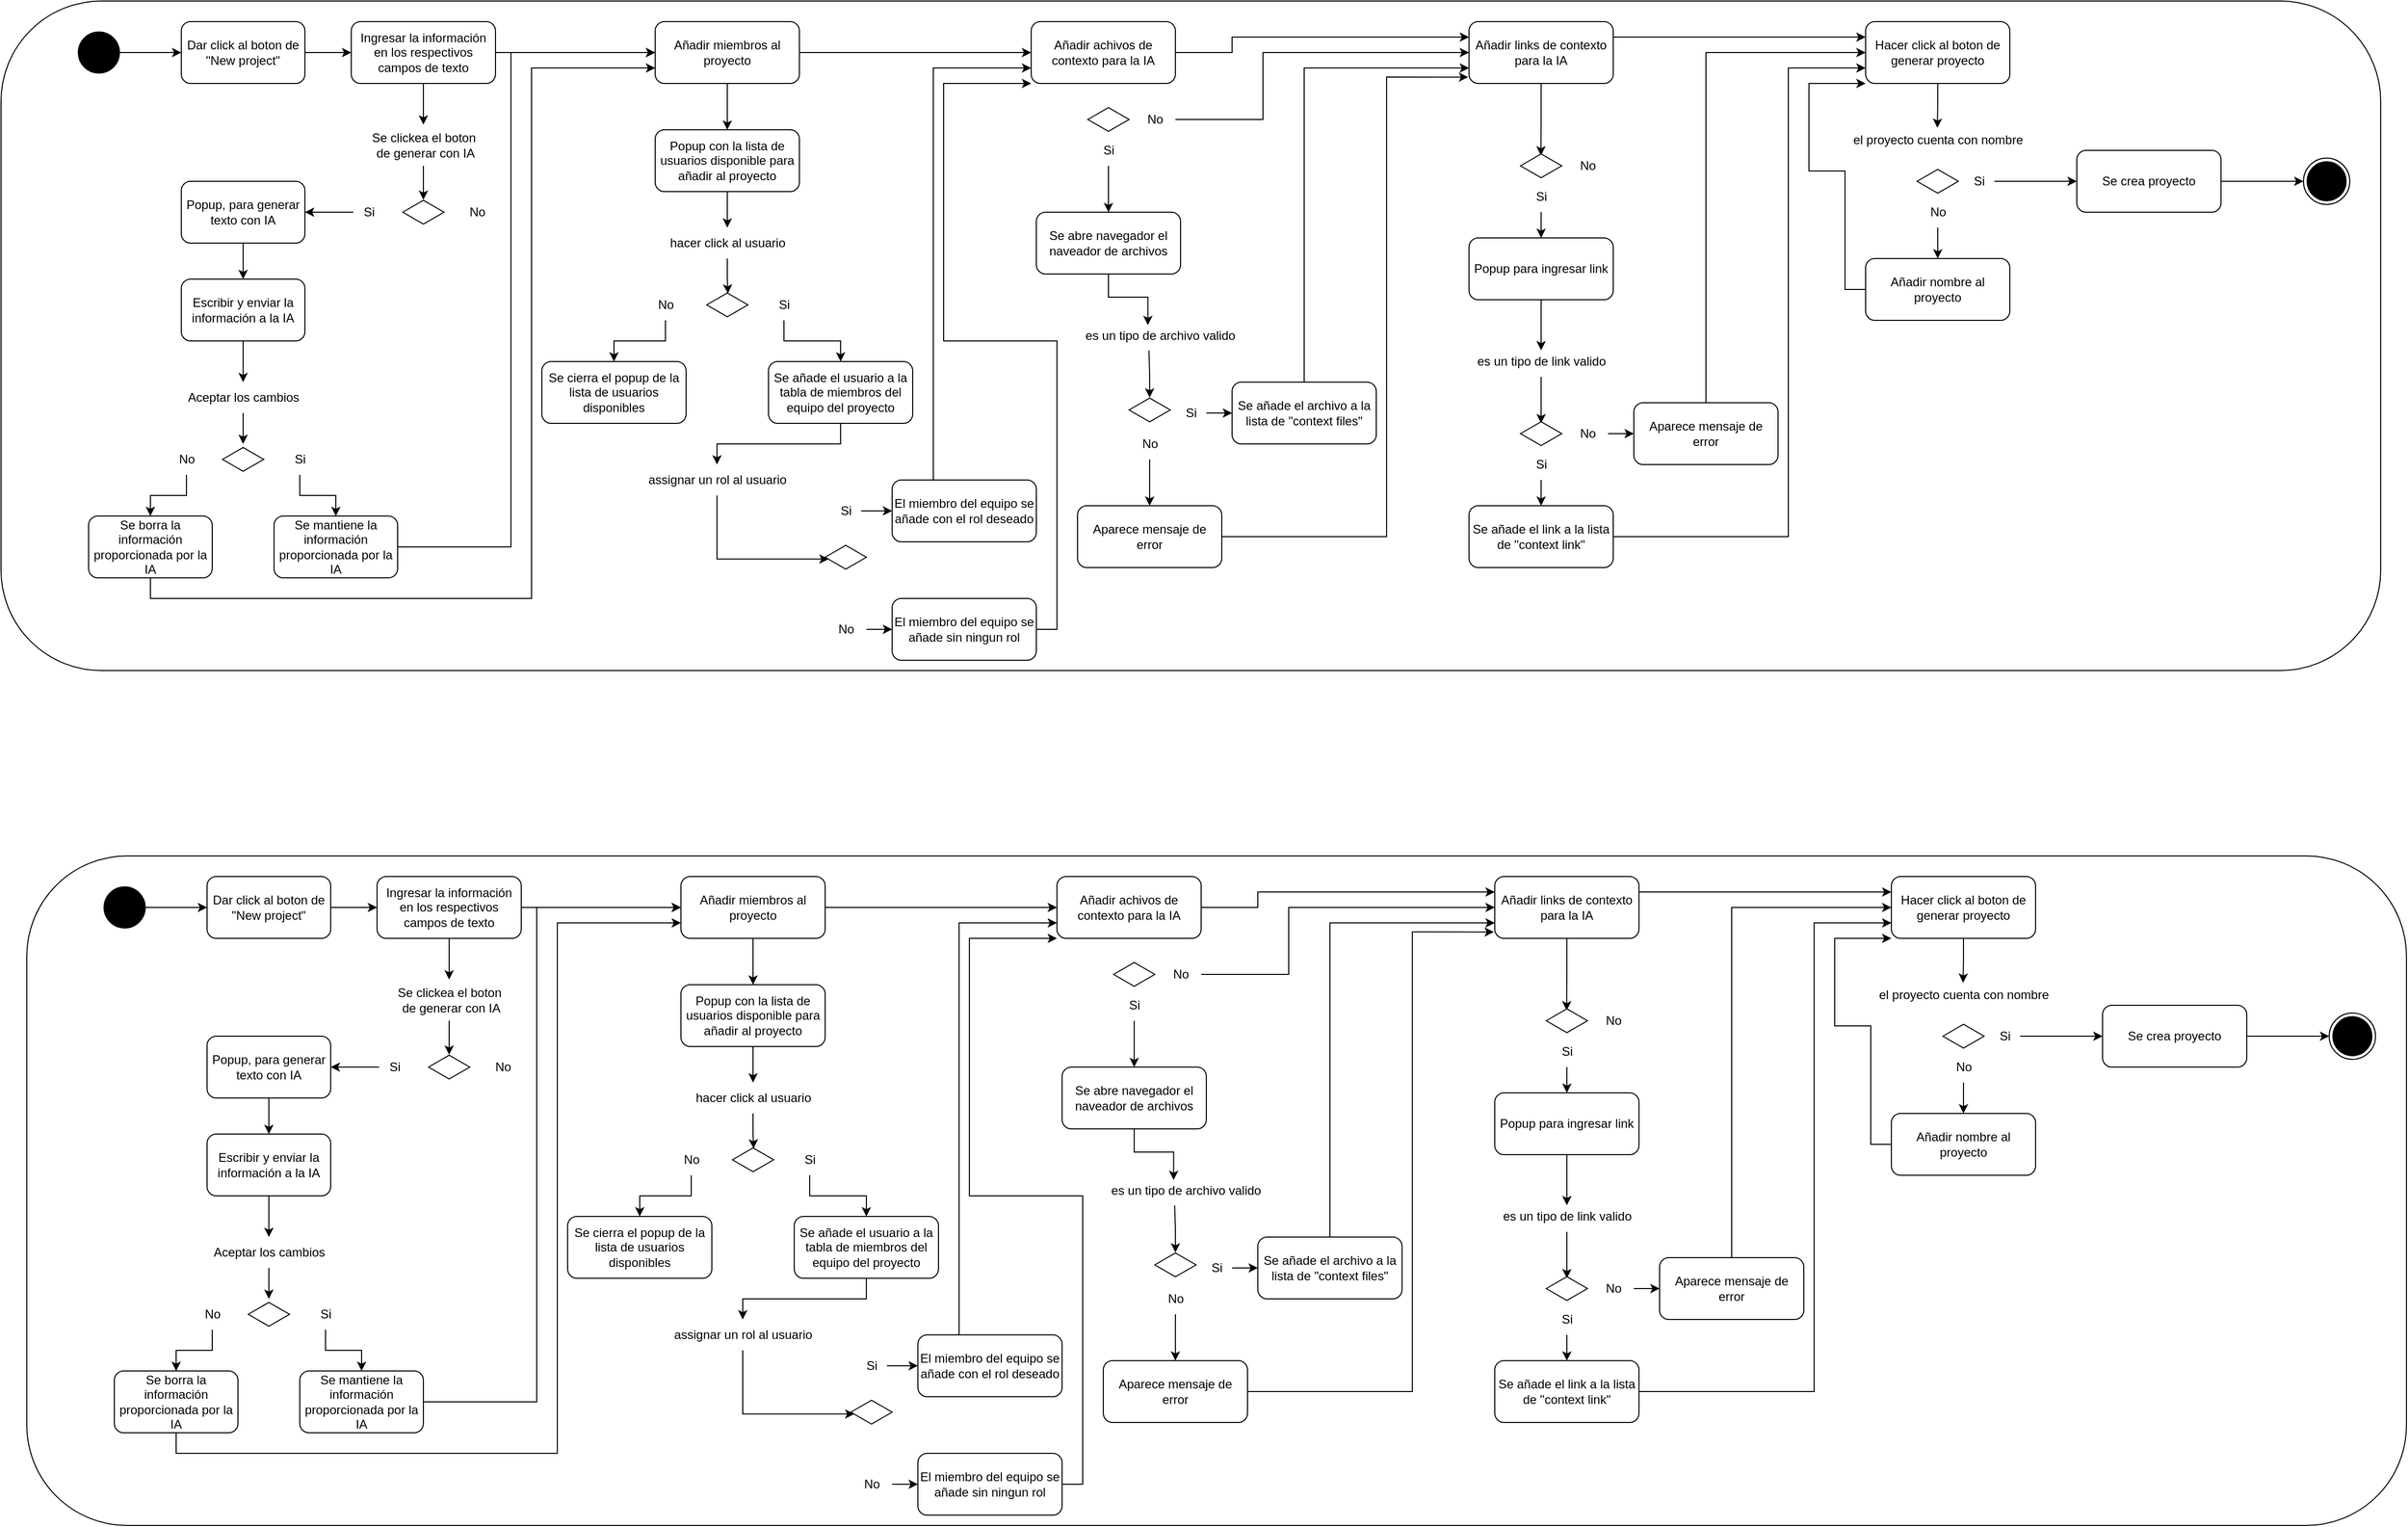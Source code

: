 <mxfile version="26.2.14">
  <diagram name="Page-1" id="zTXv_oaJFtxkT4fxybLn">
    <mxGraphModel dx="1594" dy="486" grid="1" gridSize="10" guides="1" tooltips="1" connect="1" arrows="1" fold="1" page="1" pageScale="1" pageWidth="850" pageHeight="1100" math="0" shadow="0">
      <root>
        <mxCell id="0" />
        <mxCell id="1" parent="0" />
        <mxCell id="cWW2CqV2LF-lZj4RDST2-197" value="" style="group" vertex="1" connectable="0" parent="1">
          <mxGeometry x="-155" y="150" width="2310" height="650" as="geometry" />
        </mxCell>
        <mxCell id="cWW2CqV2LF-lZj4RDST2-196" value="" style="rounded=1;whiteSpace=wrap;html=1;" vertex="1" parent="cWW2CqV2LF-lZj4RDST2-197">
          <mxGeometry width="2310" height="650" as="geometry" />
        </mxCell>
        <mxCell id="cWW2CqV2LF-lZj4RDST2-132" value="" style="edgeStyle=orthogonalEdgeStyle;rounded=0;orthogonalLoop=1;jettySize=auto;html=1;" edge="1" parent="cWW2CqV2LF-lZj4RDST2-197" source="cWW2CqV2LF-lZj4RDST2-2" target="cWW2CqV2LF-lZj4RDST2-3">
          <mxGeometry relative="1" as="geometry" />
        </mxCell>
        <mxCell id="cWW2CqV2LF-lZj4RDST2-2" value="" style="ellipse;whiteSpace=wrap;html=1;aspect=fixed;fillColor=#000000;" vertex="1" parent="cWW2CqV2LF-lZj4RDST2-197">
          <mxGeometry x="75" y="30" width="40" height="40" as="geometry" />
        </mxCell>
        <mxCell id="cWW2CqV2LF-lZj4RDST2-107" style="edgeStyle=orthogonalEdgeStyle;rounded=0;orthogonalLoop=1;jettySize=auto;html=1;exitX=1;exitY=0.5;exitDx=0;exitDy=0;entryX=0;entryY=0.5;entryDx=0;entryDy=0;" edge="1" parent="cWW2CqV2LF-lZj4RDST2-197" source="cWW2CqV2LF-lZj4RDST2-3" target="cWW2CqV2LF-lZj4RDST2-6">
          <mxGeometry relative="1" as="geometry" />
        </mxCell>
        <mxCell id="cWW2CqV2LF-lZj4RDST2-3" value="Dar click al boton de &quot;New project&quot;" style="rounded=1;whiteSpace=wrap;html=1;" vertex="1" parent="cWW2CqV2LF-lZj4RDST2-197">
          <mxGeometry x="175" y="20" width="120" height="60" as="geometry" />
        </mxCell>
        <mxCell id="cWW2CqV2LF-lZj4RDST2-108" style="edgeStyle=orthogonalEdgeStyle;rounded=0;orthogonalLoop=1;jettySize=auto;html=1;exitX=0.5;exitY=1;exitDx=0;exitDy=0;" edge="1" parent="cWW2CqV2LF-lZj4RDST2-197" source="cWW2CqV2LF-lZj4RDST2-6" target="cWW2CqV2LF-lZj4RDST2-8">
          <mxGeometry relative="1" as="geometry" />
        </mxCell>
        <mxCell id="cWW2CqV2LF-lZj4RDST2-117" style="edgeStyle=orthogonalEdgeStyle;rounded=0;orthogonalLoop=1;jettySize=auto;html=1;exitX=1;exitY=0.5;exitDx=0;exitDy=0;entryX=0;entryY=0.5;entryDx=0;entryDy=0;" edge="1" parent="cWW2CqV2LF-lZj4RDST2-197" source="cWW2CqV2LF-lZj4RDST2-6" target="cWW2CqV2LF-lZj4RDST2-30">
          <mxGeometry relative="1" as="geometry" />
        </mxCell>
        <mxCell id="cWW2CqV2LF-lZj4RDST2-6" value="Ingresar la información en los respectivos campos de texto" style="rounded=1;whiteSpace=wrap;html=1;" vertex="1" parent="cWW2CqV2LF-lZj4RDST2-197">
          <mxGeometry x="340" y="20" width="140" height="60" as="geometry" />
        </mxCell>
        <mxCell id="cWW2CqV2LF-lZj4RDST2-110" style="edgeStyle=orthogonalEdgeStyle;rounded=0;orthogonalLoop=1;jettySize=auto;html=1;" edge="1" parent="cWW2CqV2LF-lZj4RDST2-197" source="cWW2CqV2LF-lZj4RDST2-8" target="cWW2CqV2LF-lZj4RDST2-27">
          <mxGeometry relative="1" as="geometry" />
        </mxCell>
        <mxCell id="cWW2CqV2LF-lZj4RDST2-8" value="Se clickea el boton&lt;div&gt;&amp;nbsp;de generar con IA&lt;/div&gt;" style="text;html=1;align=center;verticalAlign=middle;resizable=0;points=[];autosize=1;strokeColor=none;fillColor=none;" vertex="1" parent="cWW2CqV2LF-lZj4RDST2-197">
          <mxGeometry x="350" y="120" width="120" height="40" as="geometry" />
        </mxCell>
        <mxCell id="cWW2CqV2LF-lZj4RDST2-112" style="edgeStyle=orthogonalEdgeStyle;rounded=0;orthogonalLoop=1;jettySize=auto;html=1;exitX=0.5;exitY=1;exitDx=0;exitDy=0;" edge="1" parent="cWW2CqV2LF-lZj4RDST2-197" source="cWW2CqV2LF-lZj4RDST2-12" target="cWW2CqV2LF-lZj4RDST2-13">
          <mxGeometry relative="1" as="geometry" />
        </mxCell>
        <mxCell id="cWW2CqV2LF-lZj4RDST2-12" value="Popup, para generar texto con IA" style="rounded=1;whiteSpace=wrap;html=1;" vertex="1" parent="cWW2CqV2LF-lZj4RDST2-197">
          <mxGeometry x="175" y="175" width="120" height="60" as="geometry" />
        </mxCell>
        <mxCell id="cWW2CqV2LF-lZj4RDST2-113" style="edgeStyle=orthogonalEdgeStyle;rounded=0;orthogonalLoop=1;jettySize=auto;html=1;exitX=0.5;exitY=1;exitDx=0;exitDy=0;" edge="1" parent="cWW2CqV2LF-lZj4RDST2-197" source="cWW2CqV2LF-lZj4RDST2-13" target="cWW2CqV2LF-lZj4RDST2-15">
          <mxGeometry relative="1" as="geometry" />
        </mxCell>
        <mxCell id="cWW2CqV2LF-lZj4RDST2-13" value="Escribir y enviar la información a la IA" style="rounded=1;whiteSpace=wrap;html=1;" vertex="1" parent="cWW2CqV2LF-lZj4RDST2-197">
          <mxGeometry x="175" y="270" width="120" height="60" as="geometry" />
        </mxCell>
        <mxCell id="cWW2CqV2LF-lZj4RDST2-114" style="edgeStyle=orthogonalEdgeStyle;rounded=0;orthogonalLoop=1;jettySize=auto;html=1;" edge="1" parent="cWW2CqV2LF-lZj4RDST2-197" source="cWW2CqV2LF-lZj4RDST2-15">
          <mxGeometry relative="1" as="geometry">
            <mxPoint x="235" y="430" as="targetPoint" />
          </mxGeometry>
        </mxCell>
        <mxCell id="cWW2CqV2LF-lZj4RDST2-15" value="Aceptar los cambios" style="text;html=1;align=center;verticalAlign=middle;resizable=0;points=[];autosize=1;strokeColor=none;fillColor=none;" vertex="1" parent="cWW2CqV2LF-lZj4RDST2-197">
          <mxGeometry x="170" y="370" width="130" height="30" as="geometry" />
        </mxCell>
        <mxCell id="cWW2CqV2LF-lZj4RDST2-129" style="edgeStyle=orthogonalEdgeStyle;rounded=0;orthogonalLoop=1;jettySize=auto;html=1;entryX=0;entryY=0.5;entryDx=0;entryDy=0;" edge="1" parent="cWW2CqV2LF-lZj4RDST2-197" source="cWW2CqV2LF-lZj4RDST2-20" target="cWW2CqV2LF-lZj4RDST2-30">
          <mxGeometry relative="1" as="geometry">
            <Array as="points">
              <mxPoint x="495" y="530" />
              <mxPoint x="495" y="50" />
            </Array>
          </mxGeometry>
        </mxCell>
        <mxCell id="cWW2CqV2LF-lZj4RDST2-20" value="Se mantiene la información proporcionada por la IA" style="rounded=1;whiteSpace=wrap;html=1;" vertex="1" parent="cWW2CqV2LF-lZj4RDST2-197">
          <mxGeometry x="265" y="500" width="120" height="60" as="geometry" />
        </mxCell>
        <mxCell id="cWW2CqV2LF-lZj4RDST2-131" style="edgeStyle=orthogonalEdgeStyle;rounded=0;orthogonalLoop=1;jettySize=auto;html=1;exitX=0.5;exitY=1;exitDx=0;exitDy=0;entryX=0;entryY=0.75;entryDx=0;entryDy=0;" edge="1" parent="cWW2CqV2LF-lZj4RDST2-197" source="cWW2CqV2LF-lZj4RDST2-21" target="cWW2CqV2LF-lZj4RDST2-30">
          <mxGeometry relative="1" as="geometry">
            <Array as="points">
              <mxPoint x="145" y="580" />
              <mxPoint x="515" y="580" />
              <mxPoint x="515" y="65" />
            </Array>
          </mxGeometry>
        </mxCell>
        <mxCell id="cWW2CqV2LF-lZj4RDST2-21" value="Se borra la información proporcionada por la IA" style="rounded=1;whiteSpace=wrap;html=1;" vertex="1" parent="cWW2CqV2LF-lZj4RDST2-197">
          <mxGeometry x="85" y="500" width="120" height="60" as="geometry" />
        </mxCell>
        <mxCell id="cWW2CqV2LF-lZj4RDST2-25" value="" style="group" vertex="1" connectable="0" parent="cWW2CqV2LF-lZj4RDST2-197">
          <mxGeometry x="155" y="430" width="150" height="30" as="geometry" />
        </mxCell>
        <mxCell id="cWW2CqV2LF-lZj4RDST2-7" value="" style="html=1;whiteSpace=wrap;aspect=fixed;shape=isoRectangle;" vertex="1" parent="cWW2CqV2LF-lZj4RDST2-25">
          <mxGeometry x="60" y="3" width="40" height="24" as="geometry" />
        </mxCell>
        <mxCell id="cWW2CqV2LF-lZj4RDST2-23" value="No" style="text;html=1;align=center;verticalAlign=middle;resizable=0;points=[];autosize=1;strokeColor=none;fillColor=none;" vertex="1" parent="cWW2CqV2LF-lZj4RDST2-25">
          <mxGeometry x="5" width="40" height="30" as="geometry" />
        </mxCell>
        <mxCell id="cWW2CqV2LF-lZj4RDST2-24" value="Si" style="text;html=1;align=center;verticalAlign=middle;resizable=0;points=[];autosize=1;strokeColor=none;fillColor=none;" vertex="1" parent="cWW2CqV2LF-lZj4RDST2-25">
          <mxGeometry x="120" width="30" height="30" as="geometry" />
        </mxCell>
        <mxCell id="cWW2CqV2LF-lZj4RDST2-26" value="" style="group" vertex="1" connectable="0" parent="cWW2CqV2LF-lZj4RDST2-197">
          <mxGeometry x="330" y="190" width="155" height="30" as="geometry" />
        </mxCell>
        <mxCell id="cWW2CqV2LF-lZj4RDST2-27" value="" style="html=1;whiteSpace=wrap;aspect=fixed;shape=isoRectangle;" vertex="1" parent="cWW2CqV2LF-lZj4RDST2-26">
          <mxGeometry x="60" y="3" width="40" height="24" as="geometry" />
        </mxCell>
        <mxCell id="cWW2CqV2LF-lZj4RDST2-28" value="Si" style="text;html=1;align=center;verticalAlign=middle;resizable=0;points=[];autosize=1;strokeColor=none;fillColor=none;" vertex="1" parent="cWW2CqV2LF-lZj4RDST2-26">
          <mxGeometry x="12" width="30" height="30" as="geometry" />
        </mxCell>
        <mxCell id="cWW2CqV2LF-lZj4RDST2-29" value="No" style="text;html=1;align=center;verticalAlign=middle;resizable=0;points=[];autosize=1;strokeColor=none;fillColor=none;" vertex="1" parent="cWW2CqV2LF-lZj4RDST2-26">
          <mxGeometry x="112" width="40" height="30" as="geometry" />
        </mxCell>
        <mxCell id="cWW2CqV2LF-lZj4RDST2-118" style="edgeStyle=orthogonalEdgeStyle;rounded=0;orthogonalLoop=1;jettySize=auto;html=1;exitX=0.5;exitY=1;exitDx=0;exitDy=0;entryX=0.5;entryY=0;entryDx=0;entryDy=0;" edge="1" parent="cWW2CqV2LF-lZj4RDST2-197" source="cWW2CqV2LF-lZj4RDST2-30" target="cWW2CqV2LF-lZj4RDST2-33">
          <mxGeometry relative="1" as="geometry" />
        </mxCell>
        <mxCell id="cWW2CqV2LF-lZj4RDST2-136" style="edgeStyle=orthogonalEdgeStyle;rounded=0;orthogonalLoop=1;jettySize=auto;html=1;exitX=1;exitY=0.5;exitDx=0;exitDy=0;entryX=0;entryY=0.5;entryDx=0;entryDy=0;" edge="1" parent="cWW2CqV2LF-lZj4RDST2-197" source="cWW2CqV2LF-lZj4RDST2-30" target="cWW2CqV2LF-lZj4RDST2-31">
          <mxGeometry relative="1" as="geometry" />
        </mxCell>
        <mxCell id="cWW2CqV2LF-lZj4RDST2-30" value="Añadir miembros al proyecto" style="rounded=1;whiteSpace=wrap;html=1;" vertex="1" parent="cWW2CqV2LF-lZj4RDST2-197">
          <mxGeometry x="635" y="20" width="140" height="60" as="geometry" />
        </mxCell>
        <mxCell id="cWW2CqV2LF-lZj4RDST2-160" style="edgeStyle=orthogonalEdgeStyle;rounded=0;orthogonalLoop=1;jettySize=auto;html=1;exitX=1;exitY=0.5;exitDx=0;exitDy=0;entryX=0;entryY=0.25;entryDx=0;entryDy=0;" edge="1" parent="cWW2CqV2LF-lZj4RDST2-197" source="cWW2CqV2LF-lZj4RDST2-31" target="cWW2CqV2LF-lZj4RDST2-32">
          <mxGeometry relative="1" as="geometry">
            <Array as="points">
              <mxPoint x="1195" y="50" />
              <mxPoint x="1195" y="35" />
            </Array>
          </mxGeometry>
        </mxCell>
        <mxCell id="cWW2CqV2LF-lZj4RDST2-31" value="Añadir achivos de contexto para la IA" style="rounded=1;whiteSpace=wrap;html=1;" vertex="1" parent="cWW2CqV2LF-lZj4RDST2-197">
          <mxGeometry x="1000" y="20" width="140" height="60" as="geometry" />
        </mxCell>
        <mxCell id="cWW2CqV2LF-lZj4RDST2-173" style="edgeStyle=orthogonalEdgeStyle;rounded=0;orthogonalLoop=1;jettySize=auto;html=1;exitX=0.5;exitY=1;exitDx=0;exitDy=0;" edge="1" parent="cWW2CqV2LF-lZj4RDST2-197" source="cWW2CqV2LF-lZj4RDST2-32">
          <mxGeometry relative="1" as="geometry">
            <mxPoint x="1494.778" y="150" as="targetPoint" />
          </mxGeometry>
        </mxCell>
        <mxCell id="cWW2CqV2LF-lZj4RDST2-180" style="edgeStyle=orthogonalEdgeStyle;rounded=0;orthogonalLoop=1;jettySize=auto;html=1;exitX=1;exitY=0.25;exitDx=0;exitDy=0;entryX=0;entryY=0.25;entryDx=0;entryDy=0;" edge="1" parent="cWW2CqV2LF-lZj4RDST2-197" source="cWW2CqV2LF-lZj4RDST2-32" target="cWW2CqV2LF-lZj4RDST2-73">
          <mxGeometry relative="1" as="geometry" />
        </mxCell>
        <mxCell id="cWW2CqV2LF-lZj4RDST2-32" value="Añadir links de contexto para la IA" style="rounded=1;whiteSpace=wrap;html=1;" vertex="1" parent="cWW2CqV2LF-lZj4RDST2-197">
          <mxGeometry x="1425" y="20" width="140" height="60" as="geometry" />
        </mxCell>
        <mxCell id="cWW2CqV2LF-lZj4RDST2-119" style="edgeStyle=orthogonalEdgeStyle;rounded=0;orthogonalLoop=1;jettySize=auto;html=1;exitX=0.5;exitY=1;exitDx=0;exitDy=0;" edge="1" parent="cWW2CqV2LF-lZj4RDST2-197" source="cWW2CqV2LF-lZj4RDST2-33" target="cWW2CqV2LF-lZj4RDST2-39">
          <mxGeometry relative="1" as="geometry" />
        </mxCell>
        <mxCell id="cWW2CqV2LF-lZj4RDST2-33" value="Popup con la lista de usuarios disponible para añadir al proyecto" style="rounded=1;whiteSpace=wrap;html=1;" vertex="1" parent="cWW2CqV2LF-lZj4RDST2-197">
          <mxGeometry x="635" y="125" width="140" height="60" as="geometry" />
        </mxCell>
        <mxCell id="cWW2CqV2LF-lZj4RDST2-35" value="" style="group" vertex="1" connectable="0" parent="cWW2CqV2LF-lZj4RDST2-197">
          <mxGeometry x="625" y="280" width="150" height="30" as="geometry" />
        </mxCell>
        <mxCell id="cWW2CqV2LF-lZj4RDST2-36" value="" style="html=1;whiteSpace=wrap;aspect=fixed;shape=isoRectangle;" vertex="1" parent="cWW2CqV2LF-lZj4RDST2-35">
          <mxGeometry x="60" y="3" width="40" height="24" as="geometry" />
        </mxCell>
        <mxCell id="cWW2CqV2LF-lZj4RDST2-37" value="No" style="text;html=1;align=center;verticalAlign=middle;resizable=0;points=[];autosize=1;strokeColor=none;fillColor=none;" vertex="1" parent="cWW2CqV2LF-lZj4RDST2-35">
          <mxGeometry width="40" height="30" as="geometry" />
        </mxCell>
        <mxCell id="cWW2CqV2LF-lZj4RDST2-38" value="Si" style="text;html=1;align=center;verticalAlign=middle;resizable=0;points=[];autosize=1;strokeColor=none;fillColor=none;" vertex="1" parent="cWW2CqV2LF-lZj4RDST2-35">
          <mxGeometry x="120" width="30" height="30" as="geometry" />
        </mxCell>
        <mxCell id="cWW2CqV2LF-lZj4RDST2-39" value="hacer click al usuario" style="text;html=1;align=center;verticalAlign=middle;resizable=0;points=[];autosize=1;strokeColor=none;fillColor=none;" vertex="1" parent="cWW2CqV2LF-lZj4RDST2-197">
          <mxGeometry x="635" y="220" width="140" height="30" as="geometry" />
        </mxCell>
        <mxCell id="cWW2CqV2LF-lZj4RDST2-40" value="Se cierra el popup de la lista de usuarios disponibles" style="rounded=1;whiteSpace=wrap;html=1;" vertex="1" parent="cWW2CqV2LF-lZj4RDST2-197">
          <mxGeometry x="525" y="350" width="140" height="60" as="geometry" />
        </mxCell>
        <mxCell id="cWW2CqV2LF-lZj4RDST2-124" style="edgeStyle=orthogonalEdgeStyle;rounded=0;orthogonalLoop=1;jettySize=auto;html=1;exitX=0.5;exitY=1;exitDx=0;exitDy=0;" edge="1" parent="cWW2CqV2LF-lZj4RDST2-197" source="cWW2CqV2LF-lZj4RDST2-41" target="cWW2CqV2LF-lZj4RDST2-42">
          <mxGeometry relative="1" as="geometry" />
        </mxCell>
        <mxCell id="cWW2CqV2LF-lZj4RDST2-41" value="Se añade el usuario a la tabla de miembros del equipo del proyecto" style="rounded=1;whiteSpace=wrap;html=1;" vertex="1" parent="cWW2CqV2LF-lZj4RDST2-197">
          <mxGeometry x="745" y="350" width="140" height="60" as="geometry" />
        </mxCell>
        <mxCell id="cWW2CqV2LF-lZj4RDST2-42" value="assignar un rol al usuario" style="text;html=1;align=center;verticalAlign=middle;resizable=0;points=[];autosize=1;strokeColor=none;fillColor=none;" vertex="1" parent="cWW2CqV2LF-lZj4RDST2-197">
          <mxGeometry x="615" y="450" width="160" height="30" as="geometry" />
        </mxCell>
        <mxCell id="cWW2CqV2LF-lZj4RDST2-43" value="" style="group" vertex="1" connectable="0" parent="cWW2CqV2LF-lZj4RDST2-197">
          <mxGeometry x="740" y="525" width="150" height="30" as="geometry" />
        </mxCell>
        <mxCell id="cWW2CqV2LF-lZj4RDST2-44" value="" style="html=1;whiteSpace=wrap;aspect=fixed;shape=isoRectangle;" vertex="1" parent="cWW2CqV2LF-lZj4RDST2-43">
          <mxGeometry x="60" y="3" width="40" height="24" as="geometry" />
        </mxCell>
        <mxCell id="cWW2CqV2LF-lZj4RDST2-143" style="edgeStyle=orthogonalEdgeStyle;rounded=0;orthogonalLoop=1;jettySize=auto;html=1;exitX=1;exitY=0.5;exitDx=0;exitDy=0;entryX=0;entryY=1;entryDx=0;entryDy=0;" edge="1" parent="cWW2CqV2LF-lZj4RDST2-197" source="cWW2CqV2LF-lZj4RDST2-47" target="cWW2CqV2LF-lZj4RDST2-31">
          <mxGeometry relative="1" as="geometry">
            <Array as="points">
              <mxPoint x="1025" y="610" />
              <mxPoint x="1025" y="330" />
              <mxPoint x="915" y="330" />
              <mxPoint x="915" y="80" />
            </Array>
          </mxGeometry>
        </mxCell>
        <mxCell id="cWW2CqV2LF-lZj4RDST2-47" value="El miembro del equipo se añade sin ningun rol" style="rounded=1;whiteSpace=wrap;html=1;" vertex="1" parent="cWW2CqV2LF-lZj4RDST2-197">
          <mxGeometry x="865" y="580" width="140" height="60" as="geometry" />
        </mxCell>
        <mxCell id="cWW2CqV2LF-lZj4RDST2-142" style="edgeStyle=orthogonalEdgeStyle;rounded=0;orthogonalLoop=1;jettySize=auto;html=1;exitX=0.5;exitY=0;exitDx=0;exitDy=0;entryX=0;entryY=0.75;entryDx=0;entryDy=0;" edge="1" parent="cWW2CqV2LF-lZj4RDST2-197" source="cWW2CqV2LF-lZj4RDST2-48" target="cWW2CqV2LF-lZj4RDST2-31">
          <mxGeometry relative="1" as="geometry">
            <Array as="points">
              <mxPoint x="905" y="465" />
              <mxPoint x="905" y="65" />
            </Array>
          </mxGeometry>
        </mxCell>
        <mxCell id="cWW2CqV2LF-lZj4RDST2-48" value="El miembro del equipo se añade con el rol deseado" style="rounded=1;whiteSpace=wrap;html=1;" vertex="1" parent="cWW2CqV2LF-lZj4RDST2-197">
          <mxGeometry x="865" y="465" width="140" height="60" as="geometry" />
        </mxCell>
        <mxCell id="cWW2CqV2LF-lZj4RDST2-49" value="Se abre navegador el naveador de archivos" style="rounded=1;whiteSpace=wrap;html=1;" vertex="1" parent="cWW2CqV2LF-lZj4RDST2-197">
          <mxGeometry x="1005" y="205" width="140" height="60" as="geometry" />
        </mxCell>
        <mxCell id="cWW2CqV2LF-lZj4RDST2-54" value="es un tipo de archivo valido" style="text;html=1;align=center;verticalAlign=middle;resizable=0;points=[];autosize=1;strokeColor=none;fillColor=none;" vertex="1" parent="cWW2CqV2LF-lZj4RDST2-197">
          <mxGeometry x="1040" y="310" width="170" height="30" as="geometry" />
        </mxCell>
        <mxCell id="cWW2CqV2LF-lZj4RDST2-59" value="Aparece mensaje de error" style="rounded=1;whiteSpace=wrap;html=1;" vertex="1" parent="cWW2CqV2LF-lZj4RDST2-197">
          <mxGeometry x="1045" y="490" width="140" height="60" as="geometry" />
        </mxCell>
        <mxCell id="cWW2CqV2LF-lZj4RDST2-161" style="edgeStyle=orthogonalEdgeStyle;rounded=0;orthogonalLoop=1;jettySize=auto;html=1;exitX=0.5;exitY=0;exitDx=0;exitDy=0;entryX=0;entryY=0.75;entryDx=0;entryDy=0;" edge="1" parent="cWW2CqV2LF-lZj4RDST2-197" source="cWW2CqV2LF-lZj4RDST2-60" target="cWW2CqV2LF-lZj4RDST2-32">
          <mxGeometry relative="1" as="geometry" />
        </mxCell>
        <mxCell id="cWW2CqV2LF-lZj4RDST2-60" value="Se añade el archivo a la lista de &quot;context files&quot;" style="rounded=1;whiteSpace=wrap;html=1;" vertex="1" parent="cWW2CqV2LF-lZj4RDST2-197">
          <mxGeometry x="1195" y="370" width="140" height="60" as="geometry" />
        </mxCell>
        <mxCell id="cWW2CqV2LF-lZj4RDST2-61" value="Popup para ingresar link" style="rounded=1;whiteSpace=wrap;html=1;" vertex="1" parent="cWW2CqV2LF-lZj4RDST2-197">
          <mxGeometry x="1425" y="230" width="140" height="60" as="geometry" />
        </mxCell>
        <mxCell id="cWW2CqV2LF-lZj4RDST2-177" style="edgeStyle=orthogonalEdgeStyle;rounded=0;orthogonalLoop=1;jettySize=auto;html=1;" edge="1" parent="cWW2CqV2LF-lZj4RDST2-197" source="cWW2CqV2LF-lZj4RDST2-66">
          <mxGeometry relative="1" as="geometry">
            <mxPoint x="1495" y="410" as="targetPoint" />
          </mxGeometry>
        </mxCell>
        <mxCell id="cWW2CqV2LF-lZj4RDST2-66" value="es un tipo de link valido" style="text;html=1;align=center;verticalAlign=middle;resizable=0;points=[];autosize=1;strokeColor=none;fillColor=none;" vertex="1" parent="cWW2CqV2LF-lZj4RDST2-197">
          <mxGeometry x="1420" y="335" width="150" height="30" as="geometry" />
        </mxCell>
        <mxCell id="cWW2CqV2LF-lZj4RDST2-181" style="edgeStyle=orthogonalEdgeStyle;rounded=0;orthogonalLoop=1;jettySize=auto;html=1;exitX=0.5;exitY=0;exitDx=0;exitDy=0;entryX=0;entryY=0.5;entryDx=0;entryDy=0;" edge="1" parent="cWW2CqV2LF-lZj4RDST2-197" source="cWW2CqV2LF-lZj4RDST2-71" target="cWW2CqV2LF-lZj4RDST2-73">
          <mxGeometry relative="1" as="geometry" />
        </mxCell>
        <mxCell id="cWW2CqV2LF-lZj4RDST2-71" value="Aparece mensaje de error" style="rounded=1;whiteSpace=wrap;html=1;" vertex="1" parent="cWW2CqV2LF-lZj4RDST2-197">
          <mxGeometry x="1585" y="390" width="140" height="60" as="geometry" />
        </mxCell>
        <mxCell id="cWW2CqV2LF-lZj4RDST2-182" style="edgeStyle=orthogonalEdgeStyle;rounded=0;orthogonalLoop=1;jettySize=auto;html=1;exitX=1;exitY=0.5;exitDx=0;exitDy=0;entryX=0;entryY=0.75;entryDx=0;entryDy=0;" edge="1" parent="cWW2CqV2LF-lZj4RDST2-197" source="cWW2CqV2LF-lZj4RDST2-72" target="cWW2CqV2LF-lZj4RDST2-73">
          <mxGeometry relative="1" as="geometry">
            <Array as="points">
              <mxPoint x="1735" y="520" />
              <mxPoint x="1735" y="65" />
            </Array>
          </mxGeometry>
        </mxCell>
        <mxCell id="cWW2CqV2LF-lZj4RDST2-72" value="Se añade el link a la lista de &quot;context link&quot;" style="rounded=1;whiteSpace=wrap;html=1;" vertex="1" parent="cWW2CqV2LF-lZj4RDST2-197">
          <mxGeometry x="1425" y="490" width="140" height="60" as="geometry" />
        </mxCell>
        <mxCell id="cWW2CqV2LF-lZj4RDST2-73" value="Hacer click al boton de generar proyecto" style="rounded=1;whiteSpace=wrap;html=1;" vertex="1" parent="cWW2CqV2LF-lZj4RDST2-197">
          <mxGeometry x="1810" y="20" width="140" height="60" as="geometry" />
        </mxCell>
        <mxCell id="cWW2CqV2LF-lZj4RDST2-74" value="el proyecto cuenta con nombre" style="text;html=1;align=center;verticalAlign=middle;resizable=0;points=[];autosize=1;strokeColor=none;fillColor=none;" vertex="1" parent="cWW2CqV2LF-lZj4RDST2-197">
          <mxGeometry x="1785" y="120" width="190" height="30" as="geometry" />
        </mxCell>
        <mxCell id="cWW2CqV2LF-lZj4RDST2-187" style="edgeStyle=orthogonalEdgeStyle;rounded=0;orthogonalLoop=1;jettySize=auto;html=1;exitX=0;exitY=0.5;exitDx=0;exitDy=0;entryX=0;entryY=1;entryDx=0;entryDy=0;" edge="1" parent="cWW2CqV2LF-lZj4RDST2-197" source="cWW2CqV2LF-lZj4RDST2-79" target="cWW2CqV2LF-lZj4RDST2-73">
          <mxGeometry relative="1" as="geometry">
            <Array as="points">
              <mxPoint x="1790" y="280" />
              <mxPoint x="1790" y="165" />
              <mxPoint x="1755" y="165" />
              <mxPoint x="1755" y="80" />
            </Array>
          </mxGeometry>
        </mxCell>
        <mxCell id="cWW2CqV2LF-lZj4RDST2-79" value="Añadir nombre al proyecto" style="rounded=1;whiteSpace=wrap;html=1;" vertex="1" parent="cWW2CqV2LF-lZj4RDST2-197">
          <mxGeometry x="1810" y="250" width="140" height="60" as="geometry" />
        </mxCell>
        <mxCell id="cWW2CqV2LF-lZj4RDST2-111" style="edgeStyle=orthogonalEdgeStyle;rounded=0;orthogonalLoop=1;jettySize=auto;html=1;entryX=1;entryY=0.5;entryDx=0;entryDy=0;" edge="1" parent="cWW2CqV2LF-lZj4RDST2-197" source="cWW2CqV2LF-lZj4RDST2-28" target="cWW2CqV2LF-lZj4RDST2-12">
          <mxGeometry relative="1" as="geometry" />
        </mxCell>
        <mxCell id="cWW2CqV2LF-lZj4RDST2-115" style="edgeStyle=orthogonalEdgeStyle;rounded=0;orthogonalLoop=1;jettySize=auto;html=1;" edge="1" parent="cWW2CqV2LF-lZj4RDST2-197" source="cWW2CqV2LF-lZj4RDST2-23" target="cWW2CqV2LF-lZj4RDST2-21">
          <mxGeometry relative="1" as="geometry" />
        </mxCell>
        <mxCell id="cWW2CqV2LF-lZj4RDST2-116" style="edgeStyle=orthogonalEdgeStyle;rounded=0;orthogonalLoop=1;jettySize=auto;html=1;" edge="1" parent="cWW2CqV2LF-lZj4RDST2-197" source="cWW2CqV2LF-lZj4RDST2-24" target="cWW2CqV2LF-lZj4RDST2-20">
          <mxGeometry relative="1" as="geometry" />
        </mxCell>
        <mxCell id="cWW2CqV2LF-lZj4RDST2-121" style="edgeStyle=orthogonalEdgeStyle;rounded=0;orthogonalLoop=1;jettySize=auto;html=1;entryX=0.516;entryY=0.042;entryDx=0;entryDy=0;entryPerimeter=0;" edge="1" parent="cWW2CqV2LF-lZj4RDST2-197" source="cWW2CqV2LF-lZj4RDST2-39" target="cWW2CqV2LF-lZj4RDST2-36">
          <mxGeometry relative="1" as="geometry" />
        </mxCell>
        <mxCell id="cWW2CqV2LF-lZj4RDST2-122" style="edgeStyle=orthogonalEdgeStyle;rounded=0;orthogonalLoop=1;jettySize=auto;html=1;" edge="1" parent="cWW2CqV2LF-lZj4RDST2-197" source="cWW2CqV2LF-lZj4RDST2-37" target="cWW2CqV2LF-lZj4RDST2-40">
          <mxGeometry relative="1" as="geometry" />
        </mxCell>
        <mxCell id="cWW2CqV2LF-lZj4RDST2-123" style="edgeStyle=orthogonalEdgeStyle;rounded=0;orthogonalLoop=1;jettySize=auto;html=1;" edge="1" parent="cWW2CqV2LF-lZj4RDST2-197" source="cWW2CqV2LF-lZj4RDST2-38" target="cWW2CqV2LF-lZj4RDST2-41">
          <mxGeometry relative="1" as="geometry" />
        </mxCell>
        <mxCell id="cWW2CqV2LF-lZj4RDST2-145" value="" style="edgeStyle=orthogonalEdgeStyle;rounded=0;orthogonalLoop=1;jettySize=auto;html=1;" edge="1" parent="cWW2CqV2LF-lZj4RDST2-197" source="cWW2CqV2LF-lZj4RDST2-45" target="cWW2CqV2LF-lZj4RDST2-47">
          <mxGeometry relative="1" as="geometry" />
        </mxCell>
        <mxCell id="cWW2CqV2LF-lZj4RDST2-45" value="No" style="text;html=1;align=center;verticalAlign=middle;resizable=0;points=[];autosize=1;strokeColor=none;fillColor=none;" vertex="1" parent="cWW2CqV2LF-lZj4RDST2-197">
          <mxGeometry x="800" y="595" width="40" height="30" as="geometry" />
        </mxCell>
        <mxCell id="cWW2CqV2LF-lZj4RDST2-144" value="" style="edgeStyle=orthogonalEdgeStyle;rounded=0;orthogonalLoop=1;jettySize=auto;html=1;" edge="1" parent="cWW2CqV2LF-lZj4RDST2-197" source="cWW2CqV2LF-lZj4RDST2-46" target="cWW2CqV2LF-lZj4RDST2-48">
          <mxGeometry relative="1" as="geometry" />
        </mxCell>
        <mxCell id="cWW2CqV2LF-lZj4RDST2-46" value="Si" style="text;html=1;align=center;verticalAlign=middle;resizable=0;points=[];autosize=1;strokeColor=none;fillColor=none;" vertex="1" parent="cWW2CqV2LF-lZj4RDST2-197">
          <mxGeometry x="805" y="480" width="30" height="30" as="geometry" />
        </mxCell>
        <mxCell id="cWW2CqV2LF-lZj4RDST2-141" style="edgeStyle=orthogonalEdgeStyle;rounded=0;orthogonalLoop=1;jettySize=auto;html=1;entryX=0.084;entryY=0.574;entryDx=0;entryDy=0;entryPerimeter=0;" edge="1" parent="cWW2CqV2LF-lZj4RDST2-197" source="cWW2CqV2LF-lZj4RDST2-42" target="cWW2CqV2LF-lZj4RDST2-44">
          <mxGeometry relative="1" as="geometry">
            <Array as="points">
              <mxPoint x="695" y="542" />
            </Array>
          </mxGeometry>
        </mxCell>
        <mxCell id="cWW2CqV2LF-lZj4RDST2-146" value="" style="group" vertex="1" connectable="0" parent="cWW2CqV2LF-lZj4RDST2-197">
          <mxGeometry x="995" y="100" width="150" height="30" as="geometry" />
        </mxCell>
        <mxCell id="cWW2CqV2LF-lZj4RDST2-147" value="" style="html=1;whiteSpace=wrap;aspect=fixed;shape=isoRectangle;" vertex="1" parent="cWW2CqV2LF-lZj4RDST2-146">
          <mxGeometry x="60" y="3" width="40" height="24" as="geometry" />
        </mxCell>
        <mxCell id="cWW2CqV2LF-lZj4RDST2-148" value="No" style="text;html=1;align=center;verticalAlign=middle;resizable=0;points=[];autosize=1;strokeColor=none;fillColor=none;" vertex="1" parent="cWW2CqV2LF-lZj4RDST2-146">
          <mxGeometry x="105" width="40" height="30" as="geometry" />
        </mxCell>
        <mxCell id="cWW2CqV2LF-lZj4RDST2-150" style="edgeStyle=orthogonalEdgeStyle;rounded=0;orthogonalLoop=1;jettySize=auto;html=1;entryX=0;entryY=0.5;entryDx=0;entryDy=0;" edge="1" parent="cWW2CqV2LF-lZj4RDST2-197" source="cWW2CqV2LF-lZj4RDST2-148" target="cWW2CqV2LF-lZj4RDST2-32">
          <mxGeometry relative="1" as="geometry">
            <Array as="points">
              <mxPoint x="1225" y="115" />
              <mxPoint x="1225" y="50" />
            </Array>
          </mxGeometry>
        </mxCell>
        <mxCell id="cWW2CqV2LF-lZj4RDST2-153" style="edgeStyle=orthogonalEdgeStyle;rounded=0;orthogonalLoop=1;jettySize=auto;html=1;entryX=0.5;entryY=0;entryDx=0;entryDy=0;" edge="1" parent="cWW2CqV2LF-lZj4RDST2-197" source="cWW2CqV2LF-lZj4RDST2-149" target="cWW2CqV2LF-lZj4RDST2-49">
          <mxGeometry relative="1" as="geometry" />
        </mxCell>
        <mxCell id="cWW2CqV2LF-lZj4RDST2-149" value="Si" style="text;html=1;align=center;verticalAlign=middle;resizable=0;points=[];autosize=1;strokeColor=none;fillColor=none;" vertex="1" parent="cWW2CqV2LF-lZj4RDST2-197">
          <mxGeometry x="1060" y="130" width="30" height="30" as="geometry" />
        </mxCell>
        <mxCell id="cWW2CqV2LF-lZj4RDST2-158" style="edgeStyle=orthogonalEdgeStyle;rounded=0;orthogonalLoop=1;jettySize=auto;html=1;entryX=0.5;entryY=0;entryDx=0;entryDy=0;" edge="1" parent="cWW2CqV2LF-lZj4RDST2-197" source="cWW2CqV2LF-lZj4RDST2-57" target="cWW2CqV2LF-lZj4RDST2-59">
          <mxGeometry relative="1" as="geometry" />
        </mxCell>
        <mxCell id="cWW2CqV2LF-lZj4RDST2-57" value="No" style="text;html=1;align=center;verticalAlign=middle;resizable=0;points=[];autosize=1;strokeColor=none;fillColor=none;" vertex="1" parent="cWW2CqV2LF-lZj4RDST2-197">
          <mxGeometry x="1095" y="415" width="40" height="30" as="geometry" />
        </mxCell>
        <mxCell id="cWW2CqV2LF-lZj4RDST2-56" value="" style="html=1;whiteSpace=wrap;aspect=fixed;shape=isoRectangle;" vertex="1" parent="cWW2CqV2LF-lZj4RDST2-197">
          <mxGeometry x="1095" y="385" width="40" height="24" as="geometry" />
        </mxCell>
        <mxCell id="cWW2CqV2LF-lZj4RDST2-154" style="edgeStyle=orthogonalEdgeStyle;rounded=0;orthogonalLoop=1;jettySize=auto;html=1;exitX=0.5;exitY=1;exitDx=0;exitDy=0;entryX=0.431;entryY=0.153;entryDx=0;entryDy=0;entryPerimeter=0;" edge="1" parent="cWW2CqV2LF-lZj4RDST2-197" source="cWW2CqV2LF-lZj4RDST2-49" target="cWW2CqV2LF-lZj4RDST2-54">
          <mxGeometry relative="1" as="geometry" />
        </mxCell>
        <mxCell id="cWW2CqV2LF-lZj4RDST2-157" style="edgeStyle=orthogonalEdgeStyle;rounded=0;orthogonalLoop=1;jettySize=auto;html=1;entryX=0;entryY=0.5;entryDx=0;entryDy=0;" edge="1" parent="cWW2CqV2LF-lZj4RDST2-197" source="cWW2CqV2LF-lZj4RDST2-58" target="cWW2CqV2LF-lZj4RDST2-60">
          <mxGeometry relative="1" as="geometry" />
        </mxCell>
        <mxCell id="cWW2CqV2LF-lZj4RDST2-58" value="Si" style="text;html=1;align=center;verticalAlign=middle;resizable=0;points=[];autosize=1;strokeColor=none;fillColor=none;" vertex="1" parent="cWW2CqV2LF-lZj4RDST2-197">
          <mxGeometry x="1140" y="385" width="30" height="30" as="geometry" />
        </mxCell>
        <mxCell id="cWW2CqV2LF-lZj4RDST2-159" style="edgeStyle=orthogonalEdgeStyle;rounded=0;orthogonalLoop=1;jettySize=auto;html=1;entryX=0.437;entryY=0.976;entryDx=0;entryDy=0;entryPerimeter=0;startArrow=classic;startFill=1;endArrow=none;" edge="1" parent="cWW2CqV2LF-lZj4RDST2-197" source="cWW2CqV2LF-lZj4RDST2-56" target="cWW2CqV2LF-lZj4RDST2-54">
          <mxGeometry relative="1" as="geometry" />
        </mxCell>
        <mxCell id="cWW2CqV2LF-lZj4RDST2-163" style="edgeStyle=orthogonalEdgeStyle;rounded=0;orthogonalLoop=1;jettySize=auto;html=1;exitX=1;exitY=0.5;exitDx=0;exitDy=0;entryX=-0.006;entryY=0.897;entryDx=0;entryDy=0;entryPerimeter=0;" edge="1" parent="cWW2CqV2LF-lZj4RDST2-197" source="cWW2CqV2LF-lZj4RDST2-59" target="cWW2CqV2LF-lZj4RDST2-32">
          <mxGeometry relative="1" as="geometry">
            <Array as="points">
              <mxPoint x="1345" y="520" />
              <mxPoint x="1345" y="74" />
            </Array>
          </mxGeometry>
        </mxCell>
        <mxCell id="cWW2CqV2LF-lZj4RDST2-164" value="" style="group" vertex="1" connectable="0" parent="cWW2CqV2LF-lZj4RDST2-197">
          <mxGeometry x="1415" y="145" width="150" height="30" as="geometry" />
        </mxCell>
        <mxCell id="cWW2CqV2LF-lZj4RDST2-165" value="" style="html=1;whiteSpace=wrap;aspect=fixed;shape=isoRectangle;" vertex="1" parent="cWW2CqV2LF-lZj4RDST2-164">
          <mxGeometry x="60" y="3" width="40" height="24" as="geometry" />
        </mxCell>
        <mxCell id="cWW2CqV2LF-lZj4RDST2-166" value="No" style="text;html=1;align=center;verticalAlign=middle;resizable=0;points=[];autosize=1;strokeColor=none;fillColor=none;" vertex="1" parent="cWW2CqV2LF-lZj4RDST2-164">
          <mxGeometry x="105" width="40" height="30" as="geometry" />
        </mxCell>
        <mxCell id="cWW2CqV2LF-lZj4RDST2-174" style="edgeStyle=orthogonalEdgeStyle;rounded=0;orthogonalLoop=1;jettySize=auto;html=1;entryX=0.5;entryY=0;entryDx=0;entryDy=0;" edge="1" parent="cWW2CqV2LF-lZj4RDST2-197" source="cWW2CqV2LF-lZj4RDST2-167" target="cWW2CqV2LF-lZj4RDST2-61">
          <mxGeometry relative="1" as="geometry" />
        </mxCell>
        <mxCell id="cWW2CqV2LF-lZj4RDST2-167" value="Si" style="text;html=1;align=center;verticalAlign=middle;resizable=0;points=[];autosize=1;strokeColor=none;fillColor=none;" vertex="1" parent="cWW2CqV2LF-lZj4RDST2-197">
          <mxGeometry x="1480" y="175" width="30" height="30" as="geometry" />
        </mxCell>
        <mxCell id="cWW2CqV2LF-lZj4RDST2-168" value="" style="group" vertex="1" connectable="0" parent="cWW2CqV2LF-lZj4RDST2-197">
          <mxGeometry x="1415" y="405" width="150" height="30" as="geometry" />
        </mxCell>
        <mxCell id="cWW2CqV2LF-lZj4RDST2-169" value="" style="html=1;whiteSpace=wrap;aspect=fixed;shape=isoRectangle;" vertex="1" parent="cWW2CqV2LF-lZj4RDST2-168">
          <mxGeometry x="60" y="3" width="40" height="24" as="geometry" />
        </mxCell>
        <mxCell id="cWW2CqV2LF-lZj4RDST2-170" value="No" style="text;html=1;align=center;verticalAlign=middle;resizable=0;points=[];autosize=1;strokeColor=none;fillColor=none;" vertex="1" parent="cWW2CqV2LF-lZj4RDST2-168">
          <mxGeometry x="105" width="40" height="30" as="geometry" />
        </mxCell>
        <mxCell id="cWW2CqV2LF-lZj4RDST2-178" style="edgeStyle=orthogonalEdgeStyle;rounded=0;orthogonalLoop=1;jettySize=auto;html=1;entryX=0.5;entryY=0;entryDx=0;entryDy=0;" edge="1" parent="cWW2CqV2LF-lZj4RDST2-197" source="cWW2CqV2LF-lZj4RDST2-171" target="cWW2CqV2LF-lZj4RDST2-72">
          <mxGeometry relative="1" as="geometry" />
        </mxCell>
        <mxCell id="cWW2CqV2LF-lZj4RDST2-171" value="Si" style="text;html=1;align=center;verticalAlign=middle;resizable=0;points=[];autosize=1;strokeColor=none;fillColor=none;" vertex="1" parent="cWW2CqV2LF-lZj4RDST2-197">
          <mxGeometry x="1480" y="435" width="30" height="30" as="geometry" />
        </mxCell>
        <mxCell id="cWW2CqV2LF-lZj4RDST2-184" style="edgeStyle=orthogonalEdgeStyle;rounded=0;orthogonalLoop=1;jettySize=auto;html=1;entryX=0.5;entryY=0;entryDx=0;entryDy=0;" edge="1" parent="cWW2CqV2LF-lZj4RDST2-197" source="cWW2CqV2LF-lZj4RDST2-82" target="cWW2CqV2LF-lZj4RDST2-79">
          <mxGeometry relative="1" as="geometry" />
        </mxCell>
        <mxCell id="cWW2CqV2LF-lZj4RDST2-82" value="No" style="text;html=1;align=center;verticalAlign=middle;resizable=0;points=[];autosize=1;strokeColor=none;fillColor=none;" vertex="1" parent="cWW2CqV2LF-lZj4RDST2-197">
          <mxGeometry x="1860" y="190" width="40" height="30" as="geometry" />
        </mxCell>
        <mxCell id="cWW2CqV2LF-lZj4RDST2-195" style="edgeStyle=orthogonalEdgeStyle;rounded=0;orthogonalLoop=1;jettySize=auto;html=1;exitX=1;exitY=0.5;exitDx=0;exitDy=0;entryX=0;entryY=0.5;entryDx=0;entryDy=0;" edge="1" parent="cWW2CqV2LF-lZj4RDST2-197" source="cWW2CqV2LF-lZj4RDST2-172" target="cWW2CqV2LF-lZj4RDST2-191">
          <mxGeometry relative="1" as="geometry" />
        </mxCell>
        <mxCell id="cWW2CqV2LF-lZj4RDST2-172" value="Se crea proyecto" style="rounded=1;whiteSpace=wrap;html=1;" vertex="1" parent="cWW2CqV2LF-lZj4RDST2-197">
          <mxGeometry x="2015" y="145" width="140" height="60" as="geometry" />
        </mxCell>
        <mxCell id="cWW2CqV2LF-lZj4RDST2-176" style="edgeStyle=orthogonalEdgeStyle;rounded=0;orthogonalLoop=1;jettySize=auto;html=1;exitX=0.5;exitY=1;exitDx=0;exitDy=0;entryX=0.5;entryY=0.137;entryDx=0;entryDy=0;entryPerimeter=0;" edge="1" parent="cWW2CqV2LF-lZj4RDST2-197" source="cWW2CqV2LF-lZj4RDST2-61" target="cWW2CqV2LF-lZj4RDST2-66">
          <mxGeometry relative="1" as="geometry" />
        </mxCell>
        <mxCell id="cWW2CqV2LF-lZj4RDST2-179" style="edgeStyle=orthogonalEdgeStyle;rounded=0;orthogonalLoop=1;jettySize=auto;html=1;entryX=0;entryY=0.5;entryDx=0;entryDy=0;" edge="1" parent="cWW2CqV2LF-lZj4RDST2-197" source="cWW2CqV2LF-lZj4RDST2-170" target="cWW2CqV2LF-lZj4RDST2-71">
          <mxGeometry relative="1" as="geometry" />
        </mxCell>
        <mxCell id="cWW2CqV2LF-lZj4RDST2-183" style="edgeStyle=orthogonalEdgeStyle;rounded=0;orthogonalLoop=1;jettySize=auto;html=1;exitX=0.5;exitY=1;exitDx=0;exitDy=0;entryX=0.498;entryY=0.104;entryDx=0;entryDy=0;entryPerimeter=0;" edge="1" parent="cWW2CqV2LF-lZj4RDST2-197" source="cWW2CqV2LF-lZj4RDST2-73" target="cWW2CqV2LF-lZj4RDST2-74">
          <mxGeometry relative="1" as="geometry" />
        </mxCell>
        <mxCell id="cWW2CqV2LF-lZj4RDST2-81" value="" style="html=1;whiteSpace=wrap;aspect=fixed;shape=isoRectangle;" vertex="1" parent="cWW2CqV2LF-lZj4RDST2-197">
          <mxGeometry x="1860" y="163" width="40" height="24" as="geometry" />
        </mxCell>
        <mxCell id="cWW2CqV2LF-lZj4RDST2-189" style="edgeStyle=orthogonalEdgeStyle;rounded=0;orthogonalLoop=1;jettySize=auto;html=1;entryX=0;entryY=0.5;entryDx=0;entryDy=0;" edge="1" parent="cWW2CqV2LF-lZj4RDST2-197" source="cWW2CqV2LF-lZj4RDST2-83" target="cWW2CqV2LF-lZj4RDST2-172">
          <mxGeometry relative="1" as="geometry" />
        </mxCell>
        <mxCell id="cWW2CqV2LF-lZj4RDST2-83" value="Si" style="text;html=1;align=center;verticalAlign=middle;resizable=0;points=[];autosize=1;strokeColor=none;fillColor=none;" vertex="1" parent="cWW2CqV2LF-lZj4RDST2-197">
          <mxGeometry x="1905" y="160" width="30" height="30" as="geometry" />
        </mxCell>
        <mxCell id="cWW2CqV2LF-lZj4RDST2-194" value="" style="group" vertex="1" connectable="0" parent="cWW2CqV2LF-lZj4RDST2-197">
          <mxGeometry x="2235" y="152.5" width="45" height="45" as="geometry" />
        </mxCell>
        <mxCell id="cWW2CqV2LF-lZj4RDST2-191" value="" style="ellipse;whiteSpace=wrap;html=1;aspect=fixed;fillColor=#FFFFFF;" vertex="1" parent="cWW2CqV2LF-lZj4RDST2-194">
          <mxGeometry width="45" height="45" as="geometry" />
        </mxCell>
        <mxCell id="cWW2CqV2LF-lZj4RDST2-193" value="" style="ellipse;whiteSpace=wrap;html=1;aspect=fixed;fillColor=#000000;" vertex="1" parent="cWW2CqV2LF-lZj4RDST2-194">
          <mxGeometry x="3.553" y="3.553" width="37.895" height="37.895" as="geometry" />
        </mxCell>
        <mxCell id="cWW2CqV2LF-lZj4RDST2-198" value="" style="group" vertex="1" connectable="0" parent="1">
          <mxGeometry x="-130" y="980" width="2310" height="650" as="geometry" />
        </mxCell>
        <mxCell id="cWW2CqV2LF-lZj4RDST2-199" value="" style="rounded=1;whiteSpace=wrap;html=1;" vertex="1" parent="cWW2CqV2LF-lZj4RDST2-198">
          <mxGeometry width="2310" height="650" as="geometry" />
        </mxCell>
        <mxCell id="cWW2CqV2LF-lZj4RDST2-200" value="" style="edgeStyle=orthogonalEdgeStyle;rounded=0;orthogonalLoop=1;jettySize=auto;html=1;" edge="1" parent="cWW2CqV2LF-lZj4RDST2-198" source="cWW2CqV2LF-lZj4RDST2-201" target="cWW2CqV2LF-lZj4RDST2-203">
          <mxGeometry relative="1" as="geometry" />
        </mxCell>
        <mxCell id="cWW2CqV2LF-lZj4RDST2-201" value="" style="ellipse;whiteSpace=wrap;html=1;aspect=fixed;fillColor=#000000;" vertex="1" parent="cWW2CqV2LF-lZj4RDST2-198">
          <mxGeometry x="75" y="30" width="40" height="40" as="geometry" />
        </mxCell>
        <mxCell id="cWW2CqV2LF-lZj4RDST2-202" style="edgeStyle=orthogonalEdgeStyle;rounded=0;orthogonalLoop=1;jettySize=auto;html=1;exitX=1;exitY=0.5;exitDx=0;exitDy=0;entryX=0;entryY=0.5;entryDx=0;entryDy=0;" edge="1" parent="cWW2CqV2LF-lZj4RDST2-198" source="cWW2CqV2LF-lZj4RDST2-203" target="cWW2CqV2LF-lZj4RDST2-206">
          <mxGeometry relative="1" as="geometry" />
        </mxCell>
        <mxCell id="cWW2CqV2LF-lZj4RDST2-203" value="Dar click al boton de &quot;New project&quot;" style="rounded=1;whiteSpace=wrap;html=1;" vertex="1" parent="cWW2CqV2LF-lZj4RDST2-198">
          <mxGeometry x="175" y="20" width="120" height="60" as="geometry" />
        </mxCell>
        <mxCell id="cWW2CqV2LF-lZj4RDST2-204" style="edgeStyle=orthogonalEdgeStyle;rounded=0;orthogonalLoop=1;jettySize=auto;html=1;exitX=0.5;exitY=1;exitDx=0;exitDy=0;" edge="1" parent="cWW2CqV2LF-lZj4RDST2-198" source="cWW2CqV2LF-lZj4RDST2-206" target="cWW2CqV2LF-lZj4RDST2-208">
          <mxGeometry relative="1" as="geometry" />
        </mxCell>
        <mxCell id="cWW2CqV2LF-lZj4RDST2-205" style="edgeStyle=orthogonalEdgeStyle;rounded=0;orthogonalLoop=1;jettySize=auto;html=1;exitX=1;exitY=0.5;exitDx=0;exitDy=0;entryX=0;entryY=0.5;entryDx=0;entryDy=0;" edge="1" parent="cWW2CqV2LF-lZj4RDST2-198" source="cWW2CqV2LF-lZj4RDST2-206" target="cWW2CqV2LF-lZj4RDST2-229">
          <mxGeometry relative="1" as="geometry" />
        </mxCell>
        <mxCell id="cWW2CqV2LF-lZj4RDST2-206" value="Ingresar la información en los respectivos campos de texto" style="rounded=1;whiteSpace=wrap;html=1;" vertex="1" parent="cWW2CqV2LF-lZj4RDST2-198">
          <mxGeometry x="340" y="20" width="140" height="60" as="geometry" />
        </mxCell>
        <mxCell id="cWW2CqV2LF-lZj4RDST2-207" style="edgeStyle=orthogonalEdgeStyle;rounded=0;orthogonalLoop=1;jettySize=auto;html=1;" edge="1" parent="cWW2CqV2LF-lZj4RDST2-198" source="cWW2CqV2LF-lZj4RDST2-208" target="cWW2CqV2LF-lZj4RDST2-224">
          <mxGeometry relative="1" as="geometry" />
        </mxCell>
        <mxCell id="cWW2CqV2LF-lZj4RDST2-208" value="Se clickea el boton&lt;div&gt;&amp;nbsp;de generar con IA&lt;/div&gt;" style="text;html=1;align=center;verticalAlign=middle;resizable=0;points=[];autosize=1;strokeColor=none;fillColor=none;" vertex="1" parent="cWW2CqV2LF-lZj4RDST2-198">
          <mxGeometry x="350" y="120" width="120" height="40" as="geometry" />
        </mxCell>
        <mxCell id="cWW2CqV2LF-lZj4RDST2-209" style="edgeStyle=orthogonalEdgeStyle;rounded=0;orthogonalLoop=1;jettySize=auto;html=1;exitX=0.5;exitY=1;exitDx=0;exitDy=0;" edge="1" parent="cWW2CqV2LF-lZj4RDST2-198" source="cWW2CqV2LF-lZj4RDST2-210" target="cWW2CqV2LF-lZj4RDST2-212">
          <mxGeometry relative="1" as="geometry" />
        </mxCell>
        <mxCell id="cWW2CqV2LF-lZj4RDST2-210" value="Popup, para generar texto con IA" style="rounded=1;whiteSpace=wrap;html=1;" vertex="1" parent="cWW2CqV2LF-lZj4RDST2-198">
          <mxGeometry x="175" y="175" width="120" height="60" as="geometry" />
        </mxCell>
        <mxCell id="cWW2CqV2LF-lZj4RDST2-211" style="edgeStyle=orthogonalEdgeStyle;rounded=0;orthogonalLoop=1;jettySize=auto;html=1;exitX=0.5;exitY=1;exitDx=0;exitDy=0;" edge="1" parent="cWW2CqV2LF-lZj4RDST2-198" source="cWW2CqV2LF-lZj4RDST2-212" target="cWW2CqV2LF-lZj4RDST2-214">
          <mxGeometry relative="1" as="geometry" />
        </mxCell>
        <mxCell id="cWW2CqV2LF-lZj4RDST2-212" value="Escribir y enviar la información a la IA" style="rounded=1;whiteSpace=wrap;html=1;" vertex="1" parent="cWW2CqV2LF-lZj4RDST2-198">
          <mxGeometry x="175" y="270" width="120" height="60" as="geometry" />
        </mxCell>
        <mxCell id="cWW2CqV2LF-lZj4RDST2-213" style="edgeStyle=orthogonalEdgeStyle;rounded=0;orthogonalLoop=1;jettySize=auto;html=1;" edge="1" parent="cWW2CqV2LF-lZj4RDST2-198" source="cWW2CqV2LF-lZj4RDST2-214">
          <mxGeometry relative="1" as="geometry">
            <mxPoint x="235" y="430" as="targetPoint" />
          </mxGeometry>
        </mxCell>
        <mxCell id="cWW2CqV2LF-lZj4RDST2-214" value="Aceptar los cambios" style="text;html=1;align=center;verticalAlign=middle;resizable=0;points=[];autosize=1;strokeColor=none;fillColor=none;" vertex="1" parent="cWW2CqV2LF-lZj4RDST2-198">
          <mxGeometry x="170" y="370" width="130" height="30" as="geometry" />
        </mxCell>
        <mxCell id="cWW2CqV2LF-lZj4RDST2-215" style="edgeStyle=orthogonalEdgeStyle;rounded=0;orthogonalLoop=1;jettySize=auto;html=1;entryX=0;entryY=0.5;entryDx=0;entryDy=0;" edge="1" parent="cWW2CqV2LF-lZj4RDST2-198" source="cWW2CqV2LF-lZj4RDST2-216" target="cWW2CqV2LF-lZj4RDST2-229">
          <mxGeometry relative="1" as="geometry">
            <Array as="points">
              <mxPoint x="495" y="530" />
              <mxPoint x="495" y="50" />
            </Array>
          </mxGeometry>
        </mxCell>
        <mxCell id="cWW2CqV2LF-lZj4RDST2-216" value="Se mantiene la información proporcionada por la IA" style="rounded=1;whiteSpace=wrap;html=1;" vertex="1" parent="cWW2CqV2LF-lZj4RDST2-198">
          <mxGeometry x="265" y="500" width="120" height="60" as="geometry" />
        </mxCell>
        <mxCell id="cWW2CqV2LF-lZj4RDST2-217" style="edgeStyle=orthogonalEdgeStyle;rounded=0;orthogonalLoop=1;jettySize=auto;html=1;exitX=0.5;exitY=1;exitDx=0;exitDy=0;entryX=0;entryY=0.75;entryDx=0;entryDy=0;" edge="1" parent="cWW2CqV2LF-lZj4RDST2-198" source="cWW2CqV2LF-lZj4RDST2-218" target="cWW2CqV2LF-lZj4RDST2-229">
          <mxGeometry relative="1" as="geometry">
            <Array as="points">
              <mxPoint x="145" y="580" />
              <mxPoint x="515" y="580" />
              <mxPoint x="515" y="65" />
            </Array>
          </mxGeometry>
        </mxCell>
        <mxCell id="cWW2CqV2LF-lZj4RDST2-218" value="Se borra la información proporcionada por la IA" style="rounded=1;whiteSpace=wrap;html=1;" vertex="1" parent="cWW2CqV2LF-lZj4RDST2-198">
          <mxGeometry x="85" y="500" width="120" height="60" as="geometry" />
        </mxCell>
        <mxCell id="cWW2CqV2LF-lZj4RDST2-219" value="" style="group" vertex="1" connectable="0" parent="cWW2CqV2LF-lZj4RDST2-198">
          <mxGeometry x="155" y="430" width="150" height="30" as="geometry" />
        </mxCell>
        <mxCell id="cWW2CqV2LF-lZj4RDST2-220" value="" style="html=1;whiteSpace=wrap;aspect=fixed;shape=isoRectangle;" vertex="1" parent="cWW2CqV2LF-lZj4RDST2-219">
          <mxGeometry x="60" y="3" width="40" height="24" as="geometry" />
        </mxCell>
        <mxCell id="cWW2CqV2LF-lZj4RDST2-221" value="No" style="text;html=1;align=center;verticalAlign=middle;resizable=0;points=[];autosize=1;strokeColor=none;fillColor=none;" vertex="1" parent="cWW2CqV2LF-lZj4RDST2-219">
          <mxGeometry x="5" width="40" height="30" as="geometry" />
        </mxCell>
        <mxCell id="cWW2CqV2LF-lZj4RDST2-222" value="Si" style="text;html=1;align=center;verticalAlign=middle;resizable=0;points=[];autosize=1;strokeColor=none;fillColor=none;" vertex="1" parent="cWW2CqV2LF-lZj4RDST2-219">
          <mxGeometry x="120" width="30" height="30" as="geometry" />
        </mxCell>
        <mxCell id="cWW2CqV2LF-lZj4RDST2-223" value="" style="group" vertex="1" connectable="0" parent="cWW2CqV2LF-lZj4RDST2-198">
          <mxGeometry x="330" y="190" width="155" height="30" as="geometry" />
        </mxCell>
        <mxCell id="cWW2CqV2LF-lZj4RDST2-224" value="" style="html=1;whiteSpace=wrap;aspect=fixed;shape=isoRectangle;" vertex="1" parent="cWW2CqV2LF-lZj4RDST2-223">
          <mxGeometry x="60" y="3" width="40" height="24" as="geometry" />
        </mxCell>
        <mxCell id="cWW2CqV2LF-lZj4RDST2-225" value="Si" style="text;html=1;align=center;verticalAlign=middle;resizable=0;points=[];autosize=1;strokeColor=none;fillColor=none;" vertex="1" parent="cWW2CqV2LF-lZj4RDST2-223">
          <mxGeometry x="12" width="30" height="30" as="geometry" />
        </mxCell>
        <mxCell id="cWW2CqV2LF-lZj4RDST2-226" value="No" style="text;html=1;align=center;verticalAlign=middle;resizable=0;points=[];autosize=1;strokeColor=none;fillColor=none;" vertex="1" parent="cWW2CqV2LF-lZj4RDST2-223">
          <mxGeometry x="112" width="40" height="30" as="geometry" />
        </mxCell>
        <mxCell id="cWW2CqV2LF-lZj4RDST2-227" style="edgeStyle=orthogonalEdgeStyle;rounded=0;orthogonalLoop=1;jettySize=auto;html=1;exitX=0.5;exitY=1;exitDx=0;exitDy=0;entryX=0.5;entryY=0;entryDx=0;entryDy=0;" edge="1" parent="cWW2CqV2LF-lZj4RDST2-198" source="cWW2CqV2LF-lZj4RDST2-229" target="cWW2CqV2LF-lZj4RDST2-236">
          <mxGeometry relative="1" as="geometry" />
        </mxCell>
        <mxCell id="cWW2CqV2LF-lZj4RDST2-228" style="edgeStyle=orthogonalEdgeStyle;rounded=0;orthogonalLoop=1;jettySize=auto;html=1;exitX=1;exitY=0.5;exitDx=0;exitDy=0;entryX=0;entryY=0.5;entryDx=0;entryDy=0;" edge="1" parent="cWW2CqV2LF-lZj4RDST2-198" source="cWW2CqV2LF-lZj4RDST2-229" target="cWW2CqV2LF-lZj4RDST2-231">
          <mxGeometry relative="1" as="geometry" />
        </mxCell>
        <mxCell id="cWW2CqV2LF-lZj4RDST2-229" value="Añadir miembros al proyecto" style="rounded=1;whiteSpace=wrap;html=1;" vertex="1" parent="cWW2CqV2LF-lZj4RDST2-198">
          <mxGeometry x="635" y="20" width="140" height="60" as="geometry" />
        </mxCell>
        <mxCell id="cWW2CqV2LF-lZj4RDST2-230" style="edgeStyle=orthogonalEdgeStyle;rounded=0;orthogonalLoop=1;jettySize=auto;html=1;exitX=1;exitY=0.5;exitDx=0;exitDy=0;entryX=0;entryY=0.25;entryDx=0;entryDy=0;" edge="1" parent="cWW2CqV2LF-lZj4RDST2-198" source="cWW2CqV2LF-lZj4RDST2-231" target="cWW2CqV2LF-lZj4RDST2-234">
          <mxGeometry relative="1" as="geometry">
            <Array as="points">
              <mxPoint x="1195" y="50" />
              <mxPoint x="1195" y="35" />
            </Array>
          </mxGeometry>
        </mxCell>
        <mxCell id="cWW2CqV2LF-lZj4RDST2-231" value="Añadir achivos de contexto para la IA" style="rounded=1;whiteSpace=wrap;html=1;" vertex="1" parent="cWW2CqV2LF-lZj4RDST2-198">
          <mxGeometry x="1000" y="20" width="140" height="60" as="geometry" />
        </mxCell>
        <mxCell id="cWW2CqV2LF-lZj4RDST2-232" style="edgeStyle=orthogonalEdgeStyle;rounded=0;orthogonalLoop=1;jettySize=auto;html=1;exitX=0.5;exitY=1;exitDx=0;exitDy=0;" edge="1" parent="cWW2CqV2LF-lZj4RDST2-198" source="cWW2CqV2LF-lZj4RDST2-234">
          <mxGeometry relative="1" as="geometry">
            <mxPoint x="1494.778" y="150" as="targetPoint" />
          </mxGeometry>
        </mxCell>
        <mxCell id="cWW2CqV2LF-lZj4RDST2-233" style="edgeStyle=orthogonalEdgeStyle;rounded=0;orthogonalLoop=1;jettySize=auto;html=1;exitX=1;exitY=0.25;exitDx=0;exitDy=0;entryX=0;entryY=0.25;entryDx=0;entryDy=0;" edge="1" parent="cWW2CqV2LF-lZj4RDST2-198" source="cWW2CqV2LF-lZj4RDST2-234" target="cWW2CqV2LF-lZj4RDST2-264">
          <mxGeometry relative="1" as="geometry" />
        </mxCell>
        <mxCell id="cWW2CqV2LF-lZj4RDST2-234" value="Añadir links de contexto para la IA" style="rounded=1;whiteSpace=wrap;html=1;" vertex="1" parent="cWW2CqV2LF-lZj4RDST2-198">
          <mxGeometry x="1425" y="20" width="140" height="60" as="geometry" />
        </mxCell>
        <mxCell id="cWW2CqV2LF-lZj4RDST2-235" style="edgeStyle=orthogonalEdgeStyle;rounded=0;orthogonalLoop=1;jettySize=auto;html=1;exitX=0.5;exitY=1;exitDx=0;exitDy=0;" edge="1" parent="cWW2CqV2LF-lZj4RDST2-198" source="cWW2CqV2LF-lZj4RDST2-236" target="cWW2CqV2LF-lZj4RDST2-241">
          <mxGeometry relative="1" as="geometry" />
        </mxCell>
        <mxCell id="cWW2CqV2LF-lZj4RDST2-236" value="Popup con la lista de usuarios disponible para añadir al proyecto" style="rounded=1;whiteSpace=wrap;html=1;" vertex="1" parent="cWW2CqV2LF-lZj4RDST2-198">
          <mxGeometry x="635" y="125" width="140" height="60" as="geometry" />
        </mxCell>
        <mxCell id="cWW2CqV2LF-lZj4RDST2-237" value="" style="group" vertex="1" connectable="0" parent="cWW2CqV2LF-lZj4RDST2-198">
          <mxGeometry x="625" y="280" width="150" height="30" as="geometry" />
        </mxCell>
        <mxCell id="cWW2CqV2LF-lZj4RDST2-238" value="" style="html=1;whiteSpace=wrap;aspect=fixed;shape=isoRectangle;" vertex="1" parent="cWW2CqV2LF-lZj4RDST2-237">
          <mxGeometry x="60" y="3" width="40" height="24" as="geometry" />
        </mxCell>
        <mxCell id="cWW2CqV2LF-lZj4RDST2-239" value="No" style="text;html=1;align=center;verticalAlign=middle;resizable=0;points=[];autosize=1;strokeColor=none;fillColor=none;" vertex="1" parent="cWW2CqV2LF-lZj4RDST2-237">
          <mxGeometry width="40" height="30" as="geometry" />
        </mxCell>
        <mxCell id="cWW2CqV2LF-lZj4RDST2-240" value="Si" style="text;html=1;align=center;verticalAlign=middle;resizable=0;points=[];autosize=1;strokeColor=none;fillColor=none;" vertex="1" parent="cWW2CqV2LF-lZj4RDST2-237">
          <mxGeometry x="120" width="30" height="30" as="geometry" />
        </mxCell>
        <mxCell id="cWW2CqV2LF-lZj4RDST2-241" value="hacer click al usuario" style="text;html=1;align=center;verticalAlign=middle;resizable=0;points=[];autosize=1;strokeColor=none;fillColor=none;" vertex="1" parent="cWW2CqV2LF-lZj4RDST2-198">
          <mxGeometry x="635" y="220" width="140" height="30" as="geometry" />
        </mxCell>
        <mxCell id="cWW2CqV2LF-lZj4RDST2-242" value="Se cierra el popup de la lista de usuarios disponibles" style="rounded=1;whiteSpace=wrap;html=1;" vertex="1" parent="cWW2CqV2LF-lZj4RDST2-198">
          <mxGeometry x="525" y="350" width="140" height="60" as="geometry" />
        </mxCell>
        <mxCell id="cWW2CqV2LF-lZj4RDST2-243" style="edgeStyle=orthogonalEdgeStyle;rounded=0;orthogonalLoop=1;jettySize=auto;html=1;exitX=0.5;exitY=1;exitDx=0;exitDy=0;" edge="1" parent="cWW2CqV2LF-lZj4RDST2-198" source="cWW2CqV2LF-lZj4RDST2-244" target="cWW2CqV2LF-lZj4RDST2-245">
          <mxGeometry relative="1" as="geometry" />
        </mxCell>
        <mxCell id="cWW2CqV2LF-lZj4RDST2-244" value="Se añade el usuario a la tabla de miembros del equipo del proyecto" style="rounded=1;whiteSpace=wrap;html=1;" vertex="1" parent="cWW2CqV2LF-lZj4RDST2-198">
          <mxGeometry x="745" y="350" width="140" height="60" as="geometry" />
        </mxCell>
        <mxCell id="cWW2CqV2LF-lZj4RDST2-245" value="assignar un rol al usuario" style="text;html=1;align=center;verticalAlign=middle;resizable=0;points=[];autosize=1;strokeColor=none;fillColor=none;" vertex="1" parent="cWW2CqV2LF-lZj4RDST2-198">
          <mxGeometry x="615" y="450" width="160" height="30" as="geometry" />
        </mxCell>
        <mxCell id="cWW2CqV2LF-lZj4RDST2-246" value="" style="group" vertex="1" connectable="0" parent="cWW2CqV2LF-lZj4RDST2-198">
          <mxGeometry x="740" y="525" width="150" height="30" as="geometry" />
        </mxCell>
        <mxCell id="cWW2CqV2LF-lZj4RDST2-247" value="" style="html=1;whiteSpace=wrap;aspect=fixed;shape=isoRectangle;" vertex="1" parent="cWW2CqV2LF-lZj4RDST2-246">
          <mxGeometry x="60" y="3" width="40" height="24" as="geometry" />
        </mxCell>
        <mxCell id="cWW2CqV2LF-lZj4RDST2-248" style="edgeStyle=orthogonalEdgeStyle;rounded=0;orthogonalLoop=1;jettySize=auto;html=1;exitX=1;exitY=0.5;exitDx=0;exitDy=0;entryX=0;entryY=1;entryDx=0;entryDy=0;" edge="1" parent="cWW2CqV2LF-lZj4RDST2-198" source="cWW2CqV2LF-lZj4RDST2-249" target="cWW2CqV2LF-lZj4RDST2-231">
          <mxGeometry relative="1" as="geometry">
            <Array as="points">
              <mxPoint x="1025" y="610" />
              <mxPoint x="1025" y="330" />
              <mxPoint x="915" y="330" />
              <mxPoint x="915" y="80" />
            </Array>
          </mxGeometry>
        </mxCell>
        <mxCell id="cWW2CqV2LF-lZj4RDST2-249" value="El miembro del equipo se añade sin ningun rol" style="rounded=1;whiteSpace=wrap;html=1;" vertex="1" parent="cWW2CqV2LF-lZj4RDST2-198">
          <mxGeometry x="865" y="580" width="140" height="60" as="geometry" />
        </mxCell>
        <mxCell id="cWW2CqV2LF-lZj4RDST2-250" style="edgeStyle=orthogonalEdgeStyle;rounded=0;orthogonalLoop=1;jettySize=auto;html=1;exitX=0.5;exitY=0;exitDx=0;exitDy=0;entryX=0;entryY=0.75;entryDx=0;entryDy=0;" edge="1" parent="cWW2CqV2LF-lZj4RDST2-198" source="cWW2CqV2LF-lZj4RDST2-251" target="cWW2CqV2LF-lZj4RDST2-231">
          <mxGeometry relative="1" as="geometry">
            <Array as="points">
              <mxPoint x="905" y="465" />
              <mxPoint x="905" y="65" />
            </Array>
          </mxGeometry>
        </mxCell>
        <mxCell id="cWW2CqV2LF-lZj4RDST2-251" value="El miembro del equipo se añade con el rol deseado" style="rounded=1;whiteSpace=wrap;html=1;" vertex="1" parent="cWW2CqV2LF-lZj4RDST2-198">
          <mxGeometry x="865" y="465" width="140" height="60" as="geometry" />
        </mxCell>
        <mxCell id="cWW2CqV2LF-lZj4RDST2-252" value="Se abre navegador el naveador de archivos" style="rounded=1;whiteSpace=wrap;html=1;" vertex="1" parent="cWW2CqV2LF-lZj4RDST2-198">
          <mxGeometry x="1005" y="205" width="140" height="60" as="geometry" />
        </mxCell>
        <mxCell id="cWW2CqV2LF-lZj4RDST2-253" value="es un tipo de archivo valido" style="text;html=1;align=center;verticalAlign=middle;resizable=0;points=[];autosize=1;strokeColor=none;fillColor=none;" vertex="1" parent="cWW2CqV2LF-lZj4RDST2-198">
          <mxGeometry x="1040" y="310" width="170" height="30" as="geometry" />
        </mxCell>
        <mxCell id="cWW2CqV2LF-lZj4RDST2-254" value="Aparece mensaje de error" style="rounded=1;whiteSpace=wrap;html=1;" vertex="1" parent="cWW2CqV2LF-lZj4RDST2-198">
          <mxGeometry x="1045" y="490" width="140" height="60" as="geometry" />
        </mxCell>
        <mxCell id="cWW2CqV2LF-lZj4RDST2-255" style="edgeStyle=orthogonalEdgeStyle;rounded=0;orthogonalLoop=1;jettySize=auto;html=1;exitX=0.5;exitY=0;exitDx=0;exitDy=0;entryX=0;entryY=0.75;entryDx=0;entryDy=0;" edge="1" parent="cWW2CqV2LF-lZj4RDST2-198" source="cWW2CqV2LF-lZj4RDST2-256" target="cWW2CqV2LF-lZj4RDST2-234">
          <mxGeometry relative="1" as="geometry" />
        </mxCell>
        <mxCell id="cWW2CqV2LF-lZj4RDST2-256" value="Se añade el archivo a la lista de &quot;context files&quot;" style="rounded=1;whiteSpace=wrap;html=1;" vertex="1" parent="cWW2CqV2LF-lZj4RDST2-198">
          <mxGeometry x="1195" y="370" width="140" height="60" as="geometry" />
        </mxCell>
        <mxCell id="cWW2CqV2LF-lZj4RDST2-257" value="Popup para ingresar link" style="rounded=1;whiteSpace=wrap;html=1;" vertex="1" parent="cWW2CqV2LF-lZj4RDST2-198">
          <mxGeometry x="1425" y="230" width="140" height="60" as="geometry" />
        </mxCell>
        <mxCell id="cWW2CqV2LF-lZj4RDST2-258" style="edgeStyle=orthogonalEdgeStyle;rounded=0;orthogonalLoop=1;jettySize=auto;html=1;" edge="1" parent="cWW2CqV2LF-lZj4RDST2-198" source="cWW2CqV2LF-lZj4RDST2-259">
          <mxGeometry relative="1" as="geometry">
            <mxPoint x="1495" y="410" as="targetPoint" />
          </mxGeometry>
        </mxCell>
        <mxCell id="cWW2CqV2LF-lZj4RDST2-259" value="es un tipo de link valido" style="text;html=1;align=center;verticalAlign=middle;resizable=0;points=[];autosize=1;strokeColor=none;fillColor=none;" vertex="1" parent="cWW2CqV2LF-lZj4RDST2-198">
          <mxGeometry x="1420" y="335" width="150" height="30" as="geometry" />
        </mxCell>
        <mxCell id="cWW2CqV2LF-lZj4RDST2-260" style="edgeStyle=orthogonalEdgeStyle;rounded=0;orthogonalLoop=1;jettySize=auto;html=1;exitX=0.5;exitY=0;exitDx=0;exitDy=0;entryX=0;entryY=0.5;entryDx=0;entryDy=0;" edge="1" parent="cWW2CqV2LF-lZj4RDST2-198" source="cWW2CqV2LF-lZj4RDST2-261" target="cWW2CqV2LF-lZj4RDST2-264">
          <mxGeometry relative="1" as="geometry" />
        </mxCell>
        <mxCell id="cWW2CqV2LF-lZj4RDST2-261" value="Aparece mensaje de error" style="rounded=1;whiteSpace=wrap;html=1;" vertex="1" parent="cWW2CqV2LF-lZj4RDST2-198">
          <mxGeometry x="1585" y="390" width="140" height="60" as="geometry" />
        </mxCell>
        <mxCell id="cWW2CqV2LF-lZj4RDST2-262" style="edgeStyle=orthogonalEdgeStyle;rounded=0;orthogonalLoop=1;jettySize=auto;html=1;exitX=1;exitY=0.5;exitDx=0;exitDy=0;entryX=0;entryY=0.75;entryDx=0;entryDy=0;" edge="1" parent="cWW2CqV2LF-lZj4RDST2-198" source="cWW2CqV2LF-lZj4RDST2-263" target="cWW2CqV2LF-lZj4RDST2-264">
          <mxGeometry relative="1" as="geometry">
            <Array as="points">
              <mxPoint x="1735" y="520" />
              <mxPoint x="1735" y="65" />
            </Array>
          </mxGeometry>
        </mxCell>
        <mxCell id="cWW2CqV2LF-lZj4RDST2-263" value="Se añade el link a la lista de &quot;context link&quot;" style="rounded=1;whiteSpace=wrap;html=1;" vertex="1" parent="cWW2CqV2LF-lZj4RDST2-198">
          <mxGeometry x="1425" y="490" width="140" height="60" as="geometry" />
        </mxCell>
        <mxCell id="cWW2CqV2LF-lZj4RDST2-264" value="Hacer click al boton de generar proyecto" style="rounded=1;whiteSpace=wrap;html=1;" vertex="1" parent="cWW2CqV2LF-lZj4RDST2-198">
          <mxGeometry x="1810" y="20" width="140" height="60" as="geometry" />
        </mxCell>
        <mxCell id="cWW2CqV2LF-lZj4RDST2-265" value="el proyecto cuenta con nombre" style="text;html=1;align=center;verticalAlign=middle;resizable=0;points=[];autosize=1;strokeColor=none;fillColor=none;" vertex="1" parent="cWW2CqV2LF-lZj4RDST2-198">
          <mxGeometry x="1785" y="120" width="190" height="30" as="geometry" />
        </mxCell>
        <mxCell id="cWW2CqV2LF-lZj4RDST2-266" style="edgeStyle=orthogonalEdgeStyle;rounded=0;orthogonalLoop=1;jettySize=auto;html=1;exitX=0;exitY=0.5;exitDx=0;exitDy=0;entryX=0;entryY=1;entryDx=0;entryDy=0;" edge="1" parent="cWW2CqV2LF-lZj4RDST2-198" source="cWW2CqV2LF-lZj4RDST2-267" target="cWW2CqV2LF-lZj4RDST2-264">
          <mxGeometry relative="1" as="geometry">
            <Array as="points">
              <mxPoint x="1790" y="280" />
              <mxPoint x="1790" y="165" />
              <mxPoint x="1755" y="165" />
              <mxPoint x="1755" y="80" />
            </Array>
          </mxGeometry>
        </mxCell>
        <mxCell id="cWW2CqV2LF-lZj4RDST2-267" value="Añadir nombre al proyecto" style="rounded=1;whiteSpace=wrap;html=1;" vertex="1" parent="cWW2CqV2LF-lZj4RDST2-198">
          <mxGeometry x="1810" y="250" width="140" height="60" as="geometry" />
        </mxCell>
        <mxCell id="cWW2CqV2LF-lZj4RDST2-268" style="edgeStyle=orthogonalEdgeStyle;rounded=0;orthogonalLoop=1;jettySize=auto;html=1;entryX=1;entryY=0.5;entryDx=0;entryDy=0;" edge="1" parent="cWW2CqV2LF-lZj4RDST2-198" source="cWW2CqV2LF-lZj4RDST2-225" target="cWW2CqV2LF-lZj4RDST2-210">
          <mxGeometry relative="1" as="geometry" />
        </mxCell>
        <mxCell id="cWW2CqV2LF-lZj4RDST2-269" style="edgeStyle=orthogonalEdgeStyle;rounded=0;orthogonalLoop=1;jettySize=auto;html=1;" edge="1" parent="cWW2CqV2LF-lZj4RDST2-198" source="cWW2CqV2LF-lZj4RDST2-221" target="cWW2CqV2LF-lZj4RDST2-218">
          <mxGeometry relative="1" as="geometry" />
        </mxCell>
        <mxCell id="cWW2CqV2LF-lZj4RDST2-270" style="edgeStyle=orthogonalEdgeStyle;rounded=0;orthogonalLoop=1;jettySize=auto;html=1;" edge="1" parent="cWW2CqV2LF-lZj4RDST2-198" source="cWW2CqV2LF-lZj4RDST2-222" target="cWW2CqV2LF-lZj4RDST2-216">
          <mxGeometry relative="1" as="geometry" />
        </mxCell>
        <mxCell id="cWW2CqV2LF-lZj4RDST2-271" style="edgeStyle=orthogonalEdgeStyle;rounded=0;orthogonalLoop=1;jettySize=auto;html=1;entryX=0.516;entryY=0.042;entryDx=0;entryDy=0;entryPerimeter=0;" edge="1" parent="cWW2CqV2LF-lZj4RDST2-198" source="cWW2CqV2LF-lZj4RDST2-241" target="cWW2CqV2LF-lZj4RDST2-238">
          <mxGeometry relative="1" as="geometry" />
        </mxCell>
        <mxCell id="cWW2CqV2LF-lZj4RDST2-272" style="edgeStyle=orthogonalEdgeStyle;rounded=0;orthogonalLoop=1;jettySize=auto;html=1;" edge="1" parent="cWW2CqV2LF-lZj4RDST2-198" source="cWW2CqV2LF-lZj4RDST2-239" target="cWW2CqV2LF-lZj4RDST2-242">
          <mxGeometry relative="1" as="geometry" />
        </mxCell>
        <mxCell id="cWW2CqV2LF-lZj4RDST2-273" style="edgeStyle=orthogonalEdgeStyle;rounded=0;orthogonalLoop=1;jettySize=auto;html=1;" edge="1" parent="cWW2CqV2LF-lZj4RDST2-198" source="cWW2CqV2LF-lZj4RDST2-240" target="cWW2CqV2LF-lZj4RDST2-244">
          <mxGeometry relative="1" as="geometry" />
        </mxCell>
        <mxCell id="cWW2CqV2LF-lZj4RDST2-274" value="" style="edgeStyle=orthogonalEdgeStyle;rounded=0;orthogonalLoop=1;jettySize=auto;html=1;" edge="1" parent="cWW2CqV2LF-lZj4RDST2-198" source="cWW2CqV2LF-lZj4RDST2-275" target="cWW2CqV2LF-lZj4RDST2-249">
          <mxGeometry relative="1" as="geometry" />
        </mxCell>
        <mxCell id="cWW2CqV2LF-lZj4RDST2-275" value="No" style="text;html=1;align=center;verticalAlign=middle;resizable=0;points=[];autosize=1;strokeColor=none;fillColor=none;" vertex="1" parent="cWW2CqV2LF-lZj4RDST2-198">
          <mxGeometry x="800" y="595" width="40" height="30" as="geometry" />
        </mxCell>
        <mxCell id="cWW2CqV2LF-lZj4RDST2-276" value="" style="edgeStyle=orthogonalEdgeStyle;rounded=0;orthogonalLoop=1;jettySize=auto;html=1;" edge="1" parent="cWW2CqV2LF-lZj4RDST2-198" source="cWW2CqV2LF-lZj4RDST2-277" target="cWW2CqV2LF-lZj4RDST2-251">
          <mxGeometry relative="1" as="geometry" />
        </mxCell>
        <mxCell id="cWW2CqV2LF-lZj4RDST2-277" value="Si" style="text;html=1;align=center;verticalAlign=middle;resizable=0;points=[];autosize=1;strokeColor=none;fillColor=none;" vertex="1" parent="cWW2CqV2LF-lZj4RDST2-198">
          <mxGeometry x="805" y="480" width="30" height="30" as="geometry" />
        </mxCell>
        <mxCell id="cWW2CqV2LF-lZj4RDST2-278" style="edgeStyle=orthogonalEdgeStyle;rounded=0;orthogonalLoop=1;jettySize=auto;html=1;entryX=0.084;entryY=0.574;entryDx=0;entryDy=0;entryPerimeter=0;" edge="1" parent="cWW2CqV2LF-lZj4RDST2-198" source="cWW2CqV2LF-lZj4RDST2-245" target="cWW2CqV2LF-lZj4RDST2-247">
          <mxGeometry relative="1" as="geometry">
            <Array as="points">
              <mxPoint x="695" y="542" />
            </Array>
          </mxGeometry>
        </mxCell>
        <mxCell id="cWW2CqV2LF-lZj4RDST2-279" value="" style="group" vertex="1" connectable="0" parent="cWW2CqV2LF-lZj4RDST2-198">
          <mxGeometry x="995" y="100" width="150" height="30" as="geometry" />
        </mxCell>
        <mxCell id="cWW2CqV2LF-lZj4RDST2-280" value="" style="html=1;whiteSpace=wrap;aspect=fixed;shape=isoRectangle;" vertex="1" parent="cWW2CqV2LF-lZj4RDST2-279">
          <mxGeometry x="60" y="3" width="40" height="24" as="geometry" />
        </mxCell>
        <mxCell id="cWW2CqV2LF-lZj4RDST2-281" value="No" style="text;html=1;align=center;verticalAlign=middle;resizable=0;points=[];autosize=1;strokeColor=none;fillColor=none;" vertex="1" parent="cWW2CqV2LF-lZj4RDST2-279">
          <mxGeometry x="105" width="40" height="30" as="geometry" />
        </mxCell>
        <mxCell id="cWW2CqV2LF-lZj4RDST2-282" style="edgeStyle=orthogonalEdgeStyle;rounded=0;orthogonalLoop=1;jettySize=auto;html=1;entryX=0;entryY=0.5;entryDx=0;entryDy=0;" edge="1" parent="cWW2CqV2LF-lZj4RDST2-198" source="cWW2CqV2LF-lZj4RDST2-281" target="cWW2CqV2LF-lZj4RDST2-234">
          <mxGeometry relative="1" as="geometry">
            <Array as="points">
              <mxPoint x="1225" y="115" />
              <mxPoint x="1225" y="50" />
            </Array>
          </mxGeometry>
        </mxCell>
        <mxCell id="cWW2CqV2LF-lZj4RDST2-283" style="edgeStyle=orthogonalEdgeStyle;rounded=0;orthogonalLoop=1;jettySize=auto;html=1;entryX=0.5;entryY=0;entryDx=0;entryDy=0;" edge="1" parent="cWW2CqV2LF-lZj4RDST2-198" source="cWW2CqV2LF-lZj4RDST2-284" target="cWW2CqV2LF-lZj4RDST2-252">
          <mxGeometry relative="1" as="geometry" />
        </mxCell>
        <mxCell id="cWW2CqV2LF-lZj4RDST2-284" value="Si" style="text;html=1;align=center;verticalAlign=middle;resizable=0;points=[];autosize=1;strokeColor=none;fillColor=none;" vertex="1" parent="cWW2CqV2LF-lZj4RDST2-198">
          <mxGeometry x="1060" y="130" width="30" height="30" as="geometry" />
        </mxCell>
        <mxCell id="cWW2CqV2LF-lZj4RDST2-285" style="edgeStyle=orthogonalEdgeStyle;rounded=0;orthogonalLoop=1;jettySize=auto;html=1;entryX=0.5;entryY=0;entryDx=0;entryDy=0;" edge="1" parent="cWW2CqV2LF-lZj4RDST2-198" source="cWW2CqV2LF-lZj4RDST2-286" target="cWW2CqV2LF-lZj4RDST2-254">
          <mxGeometry relative="1" as="geometry" />
        </mxCell>
        <mxCell id="cWW2CqV2LF-lZj4RDST2-286" value="No" style="text;html=1;align=center;verticalAlign=middle;resizable=0;points=[];autosize=1;strokeColor=none;fillColor=none;" vertex="1" parent="cWW2CqV2LF-lZj4RDST2-198">
          <mxGeometry x="1095" y="415" width="40" height="30" as="geometry" />
        </mxCell>
        <mxCell id="cWW2CqV2LF-lZj4RDST2-287" value="" style="html=1;whiteSpace=wrap;aspect=fixed;shape=isoRectangle;" vertex="1" parent="cWW2CqV2LF-lZj4RDST2-198">
          <mxGeometry x="1095" y="385" width="40" height="24" as="geometry" />
        </mxCell>
        <mxCell id="cWW2CqV2LF-lZj4RDST2-288" style="edgeStyle=orthogonalEdgeStyle;rounded=0;orthogonalLoop=1;jettySize=auto;html=1;exitX=0.5;exitY=1;exitDx=0;exitDy=0;entryX=0.431;entryY=0.153;entryDx=0;entryDy=0;entryPerimeter=0;" edge="1" parent="cWW2CqV2LF-lZj4RDST2-198" source="cWW2CqV2LF-lZj4RDST2-252" target="cWW2CqV2LF-lZj4RDST2-253">
          <mxGeometry relative="1" as="geometry" />
        </mxCell>
        <mxCell id="cWW2CqV2LF-lZj4RDST2-289" style="edgeStyle=orthogonalEdgeStyle;rounded=0;orthogonalLoop=1;jettySize=auto;html=1;entryX=0;entryY=0.5;entryDx=0;entryDy=0;" edge="1" parent="cWW2CqV2LF-lZj4RDST2-198" source="cWW2CqV2LF-lZj4RDST2-290" target="cWW2CqV2LF-lZj4RDST2-256">
          <mxGeometry relative="1" as="geometry" />
        </mxCell>
        <mxCell id="cWW2CqV2LF-lZj4RDST2-290" value="Si" style="text;html=1;align=center;verticalAlign=middle;resizable=0;points=[];autosize=1;strokeColor=none;fillColor=none;" vertex="1" parent="cWW2CqV2LF-lZj4RDST2-198">
          <mxGeometry x="1140" y="385" width="30" height="30" as="geometry" />
        </mxCell>
        <mxCell id="cWW2CqV2LF-lZj4RDST2-291" style="edgeStyle=orthogonalEdgeStyle;rounded=0;orthogonalLoop=1;jettySize=auto;html=1;entryX=0.437;entryY=0.976;entryDx=0;entryDy=0;entryPerimeter=0;startArrow=classic;startFill=1;endArrow=none;" edge="1" parent="cWW2CqV2LF-lZj4RDST2-198" source="cWW2CqV2LF-lZj4RDST2-287" target="cWW2CqV2LF-lZj4RDST2-253">
          <mxGeometry relative="1" as="geometry" />
        </mxCell>
        <mxCell id="cWW2CqV2LF-lZj4RDST2-292" style="edgeStyle=orthogonalEdgeStyle;rounded=0;orthogonalLoop=1;jettySize=auto;html=1;exitX=1;exitY=0.5;exitDx=0;exitDy=0;entryX=-0.006;entryY=0.897;entryDx=0;entryDy=0;entryPerimeter=0;" edge="1" parent="cWW2CqV2LF-lZj4RDST2-198" source="cWW2CqV2LF-lZj4RDST2-254" target="cWW2CqV2LF-lZj4RDST2-234">
          <mxGeometry relative="1" as="geometry">
            <Array as="points">
              <mxPoint x="1345" y="520" />
              <mxPoint x="1345" y="74" />
            </Array>
          </mxGeometry>
        </mxCell>
        <mxCell id="cWW2CqV2LF-lZj4RDST2-293" value="" style="group" vertex="1" connectable="0" parent="cWW2CqV2LF-lZj4RDST2-198">
          <mxGeometry x="1415" y="145" width="150" height="30" as="geometry" />
        </mxCell>
        <mxCell id="cWW2CqV2LF-lZj4RDST2-294" value="" style="html=1;whiteSpace=wrap;aspect=fixed;shape=isoRectangle;" vertex="1" parent="cWW2CqV2LF-lZj4RDST2-293">
          <mxGeometry x="60" y="3" width="40" height="24" as="geometry" />
        </mxCell>
        <mxCell id="cWW2CqV2LF-lZj4RDST2-295" value="No" style="text;html=1;align=center;verticalAlign=middle;resizable=0;points=[];autosize=1;strokeColor=none;fillColor=none;" vertex="1" parent="cWW2CqV2LF-lZj4RDST2-293">
          <mxGeometry x="105" width="40" height="30" as="geometry" />
        </mxCell>
        <mxCell id="cWW2CqV2LF-lZj4RDST2-296" style="edgeStyle=orthogonalEdgeStyle;rounded=0;orthogonalLoop=1;jettySize=auto;html=1;entryX=0.5;entryY=0;entryDx=0;entryDy=0;" edge="1" parent="cWW2CqV2LF-lZj4RDST2-198" source="cWW2CqV2LF-lZj4RDST2-297" target="cWW2CqV2LF-lZj4RDST2-257">
          <mxGeometry relative="1" as="geometry" />
        </mxCell>
        <mxCell id="cWW2CqV2LF-lZj4RDST2-297" value="Si" style="text;html=1;align=center;verticalAlign=middle;resizable=0;points=[];autosize=1;strokeColor=none;fillColor=none;" vertex="1" parent="cWW2CqV2LF-lZj4RDST2-198">
          <mxGeometry x="1480" y="175" width="30" height="30" as="geometry" />
        </mxCell>
        <mxCell id="cWW2CqV2LF-lZj4RDST2-298" value="" style="group" vertex="1" connectable="0" parent="cWW2CqV2LF-lZj4RDST2-198">
          <mxGeometry x="1415" y="405" width="150" height="30" as="geometry" />
        </mxCell>
        <mxCell id="cWW2CqV2LF-lZj4RDST2-299" value="" style="html=1;whiteSpace=wrap;aspect=fixed;shape=isoRectangle;" vertex="1" parent="cWW2CqV2LF-lZj4RDST2-298">
          <mxGeometry x="60" y="3" width="40" height="24" as="geometry" />
        </mxCell>
        <mxCell id="cWW2CqV2LF-lZj4RDST2-300" value="No" style="text;html=1;align=center;verticalAlign=middle;resizable=0;points=[];autosize=1;strokeColor=none;fillColor=none;" vertex="1" parent="cWW2CqV2LF-lZj4RDST2-298">
          <mxGeometry x="105" width="40" height="30" as="geometry" />
        </mxCell>
        <mxCell id="cWW2CqV2LF-lZj4RDST2-301" style="edgeStyle=orthogonalEdgeStyle;rounded=0;orthogonalLoop=1;jettySize=auto;html=1;entryX=0.5;entryY=0;entryDx=0;entryDy=0;" edge="1" parent="cWW2CqV2LF-lZj4RDST2-198" source="cWW2CqV2LF-lZj4RDST2-302" target="cWW2CqV2LF-lZj4RDST2-263">
          <mxGeometry relative="1" as="geometry" />
        </mxCell>
        <mxCell id="cWW2CqV2LF-lZj4RDST2-302" value="Si" style="text;html=1;align=center;verticalAlign=middle;resizable=0;points=[];autosize=1;strokeColor=none;fillColor=none;" vertex="1" parent="cWW2CqV2LF-lZj4RDST2-198">
          <mxGeometry x="1480" y="435" width="30" height="30" as="geometry" />
        </mxCell>
        <mxCell id="cWW2CqV2LF-lZj4RDST2-303" style="edgeStyle=orthogonalEdgeStyle;rounded=0;orthogonalLoop=1;jettySize=auto;html=1;entryX=0.5;entryY=0;entryDx=0;entryDy=0;" edge="1" parent="cWW2CqV2LF-lZj4RDST2-198" source="cWW2CqV2LF-lZj4RDST2-304" target="cWW2CqV2LF-lZj4RDST2-267">
          <mxGeometry relative="1" as="geometry" />
        </mxCell>
        <mxCell id="cWW2CqV2LF-lZj4RDST2-304" value="No" style="text;html=1;align=center;verticalAlign=middle;resizable=0;points=[];autosize=1;strokeColor=none;fillColor=none;" vertex="1" parent="cWW2CqV2LF-lZj4RDST2-198">
          <mxGeometry x="1860" y="190" width="40" height="30" as="geometry" />
        </mxCell>
        <mxCell id="cWW2CqV2LF-lZj4RDST2-305" style="edgeStyle=orthogonalEdgeStyle;rounded=0;orthogonalLoop=1;jettySize=auto;html=1;exitX=1;exitY=0.5;exitDx=0;exitDy=0;entryX=0;entryY=0.5;entryDx=0;entryDy=0;" edge="1" parent="cWW2CqV2LF-lZj4RDST2-198" source="cWW2CqV2LF-lZj4RDST2-306" target="cWW2CqV2LF-lZj4RDST2-314">
          <mxGeometry relative="1" as="geometry" />
        </mxCell>
        <mxCell id="cWW2CqV2LF-lZj4RDST2-306" value="Se crea proyecto" style="rounded=1;whiteSpace=wrap;html=1;" vertex="1" parent="cWW2CqV2LF-lZj4RDST2-198">
          <mxGeometry x="2015" y="145" width="140" height="60" as="geometry" />
        </mxCell>
        <mxCell id="cWW2CqV2LF-lZj4RDST2-307" style="edgeStyle=orthogonalEdgeStyle;rounded=0;orthogonalLoop=1;jettySize=auto;html=1;exitX=0.5;exitY=1;exitDx=0;exitDy=0;entryX=0.5;entryY=0.137;entryDx=0;entryDy=0;entryPerimeter=0;" edge="1" parent="cWW2CqV2LF-lZj4RDST2-198" source="cWW2CqV2LF-lZj4RDST2-257" target="cWW2CqV2LF-lZj4RDST2-259">
          <mxGeometry relative="1" as="geometry" />
        </mxCell>
        <mxCell id="cWW2CqV2LF-lZj4RDST2-308" style="edgeStyle=orthogonalEdgeStyle;rounded=0;orthogonalLoop=1;jettySize=auto;html=1;entryX=0;entryY=0.5;entryDx=0;entryDy=0;" edge="1" parent="cWW2CqV2LF-lZj4RDST2-198" source="cWW2CqV2LF-lZj4RDST2-300" target="cWW2CqV2LF-lZj4RDST2-261">
          <mxGeometry relative="1" as="geometry" />
        </mxCell>
        <mxCell id="cWW2CqV2LF-lZj4RDST2-309" style="edgeStyle=orthogonalEdgeStyle;rounded=0;orthogonalLoop=1;jettySize=auto;html=1;exitX=0.5;exitY=1;exitDx=0;exitDy=0;entryX=0.498;entryY=0.104;entryDx=0;entryDy=0;entryPerimeter=0;" edge="1" parent="cWW2CqV2LF-lZj4RDST2-198" source="cWW2CqV2LF-lZj4RDST2-264" target="cWW2CqV2LF-lZj4RDST2-265">
          <mxGeometry relative="1" as="geometry" />
        </mxCell>
        <mxCell id="cWW2CqV2LF-lZj4RDST2-310" value="" style="html=1;whiteSpace=wrap;aspect=fixed;shape=isoRectangle;" vertex="1" parent="cWW2CqV2LF-lZj4RDST2-198">
          <mxGeometry x="1860" y="163" width="40" height="24" as="geometry" />
        </mxCell>
        <mxCell id="cWW2CqV2LF-lZj4RDST2-311" style="edgeStyle=orthogonalEdgeStyle;rounded=0;orthogonalLoop=1;jettySize=auto;html=1;entryX=0;entryY=0.5;entryDx=0;entryDy=0;" edge="1" parent="cWW2CqV2LF-lZj4RDST2-198" source="cWW2CqV2LF-lZj4RDST2-312" target="cWW2CqV2LF-lZj4RDST2-306">
          <mxGeometry relative="1" as="geometry" />
        </mxCell>
        <mxCell id="cWW2CqV2LF-lZj4RDST2-312" value="Si" style="text;html=1;align=center;verticalAlign=middle;resizable=0;points=[];autosize=1;strokeColor=none;fillColor=none;" vertex="1" parent="cWW2CqV2LF-lZj4RDST2-198">
          <mxGeometry x="1905" y="160" width="30" height="30" as="geometry" />
        </mxCell>
        <mxCell id="cWW2CqV2LF-lZj4RDST2-313" value="" style="group" vertex="1" connectable="0" parent="cWW2CqV2LF-lZj4RDST2-198">
          <mxGeometry x="2235" y="152.5" width="45" height="45" as="geometry" />
        </mxCell>
        <mxCell id="cWW2CqV2LF-lZj4RDST2-314" value="" style="ellipse;whiteSpace=wrap;html=1;aspect=fixed;fillColor=#FFFFFF;" vertex="1" parent="cWW2CqV2LF-lZj4RDST2-313">
          <mxGeometry width="45" height="45" as="geometry" />
        </mxCell>
        <mxCell id="cWW2CqV2LF-lZj4RDST2-315" value="" style="ellipse;whiteSpace=wrap;html=1;aspect=fixed;fillColor=#000000;" vertex="1" parent="cWW2CqV2LF-lZj4RDST2-313">
          <mxGeometry x="3.553" y="3.553" width="37.895" height="37.895" as="geometry" />
        </mxCell>
      </root>
    </mxGraphModel>
  </diagram>
</mxfile>
